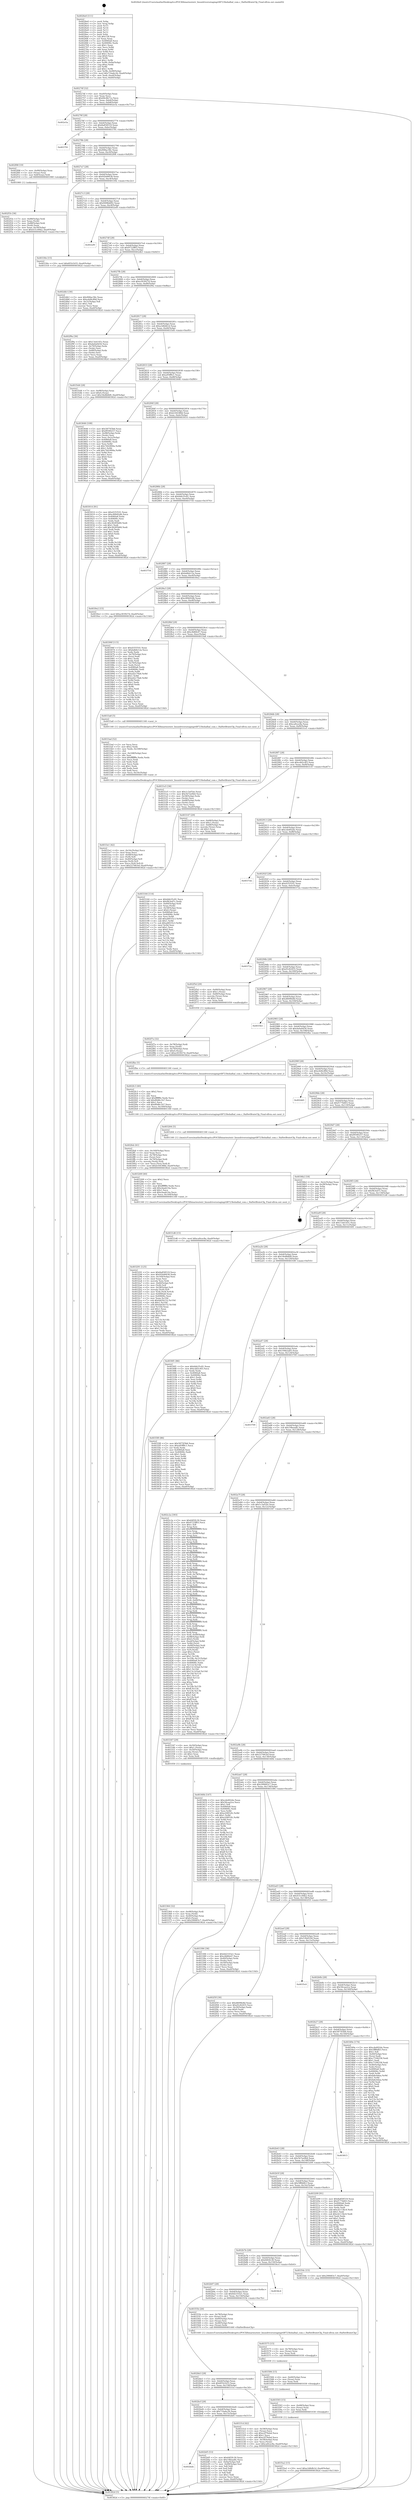 digraph "0x4026e0" {
  label = "0x4026e0 (/mnt/c/Users/mathe/Desktop/tcc/POCII/binaries/extr_linuxdriversstagingrtl8723bshalhal_com.c_HalSetBrateCfg_Final-ollvm.out::main(0))"
  labelloc = "t"
  node[shape=record]

  Entry [label="",width=0.3,height=0.3,shape=circle,fillcolor=black,style=filled]
  "0x40274f" [label="{
     0x40274f [32]\l
     | [instrs]\l
     &nbsp;&nbsp;0x40274f \<+6\>: mov -0xa0(%rbp),%eax\l
     &nbsp;&nbsp;0x402755 \<+2\>: mov %eax,%ecx\l
     &nbsp;&nbsp;0x402757 \<+6\>: sub $0x84c8b71e,%ecx\l
     &nbsp;&nbsp;0x40275d \<+6\>: mov %eax,-0xb4(%rbp)\l
     &nbsp;&nbsp;0x402763 \<+6\>: mov %ecx,-0xb8(%rbp)\l
     &nbsp;&nbsp;0x402769 \<+6\>: je 0000000000402e5a \<main+0x77a\>\l
  }"]
  "0x402e5a" [label="{
     0x402e5a\l
  }", style=dashed]
  "0x40276f" [label="{
     0x40276f [28]\l
     | [instrs]\l
     &nbsp;&nbsp;0x40276f \<+5\>: jmp 0000000000402774 \<main+0x94\>\l
     &nbsp;&nbsp;0x402774 \<+6\>: mov -0xb4(%rbp),%eax\l
     &nbsp;&nbsp;0x40277a \<+5\>: sub $0x8a858519,%eax\l
     &nbsp;&nbsp;0x40277f \<+6\>: mov %eax,-0xbc(%rbp)\l
     &nbsp;&nbsp;0x402785 \<+6\>: je 0000000000403791 \<main+0x10b1\>\l
  }"]
  Exit [label="",width=0.3,height=0.3,shape=circle,fillcolor=black,style=filled,peripheries=2]
  "0x403791" [label="{
     0x403791\l
  }", style=dashed]
  "0x40278b" [label="{
     0x40278b [28]\l
     | [instrs]\l
     &nbsp;&nbsp;0x40278b \<+5\>: jmp 0000000000402790 \<main+0xb0\>\l
     &nbsp;&nbsp;0x402790 \<+6\>: mov -0xb4(%rbp),%eax\l
     &nbsp;&nbsp;0x402796 \<+5\>: sub $0x908ac58c,%eax\l
     &nbsp;&nbsp;0x40279b \<+6\>: mov %eax,-0xc0(%rbp)\l
     &nbsp;&nbsp;0x4027a1 \<+6\>: je 0000000000402f08 \<main+0x828\>\l
  }"]
  "0x4035a2" [label="{
     0x4035a2 [15]\l
     | [instrs]\l
     &nbsp;&nbsp;0x4035a2 \<+10\>: movl $0xa3d6db1d,-0xa0(%rbp)\l
     &nbsp;&nbsp;0x4035ac \<+5\>: jmp 000000000040382d \<main+0x114d\>\l
  }"]
  "0x402f08" [label="{
     0x402f08 [19]\l
     | [instrs]\l
     &nbsp;&nbsp;0x402f08 \<+7\>: mov -0x90(%rbp),%rax\l
     &nbsp;&nbsp;0x402f0f \<+3\>: mov (%rax),%rax\l
     &nbsp;&nbsp;0x402f12 \<+4\>: mov 0x8(%rax),%rdi\l
     &nbsp;&nbsp;0x402f16 \<+5\>: call 0000000000401060 \<atoi@plt\>\l
     | [calls]\l
     &nbsp;&nbsp;0x401060 \{1\} (unknown)\l
  }"]
  "0x4027a7" [label="{
     0x4027a7 [28]\l
     | [instrs]\l
     &nbsp;&nbsp;0x4027a7 \<+5\>: jmp 00000000004027ac \<main+0xcc\>\l
     &nbsp;&nbsp;0x4027ac \<+6\>: mov -0xb4(%rbp),%eax\l
     &nbsp;&nbsp;0x4027b2 \<+5\>: sub $0x92b46638,%eax\l
     &nbsp;&nbsp;0x4027b7 \<+6\>: mov %eax,-0xc4(%rbp)\l
     &nbsp;&nbsp;0x4027bd \<+6\>: je 000000000040330e \<main+0xc2e\>\l
  }"]
  "0x403593" [label="{
     0x403593 [15]\l
     | [instrs]\l
     &nbsp;&nbsp;0x403593 \<+4\>: mov -0x48(%rbp),%rax\l
     &nbsp;&nbsp;0x403597 \<+3\>: mov (%rax),%rax\l
     &nbsp;&nbsp;0x40359a \<+3\>: mov %rax,%rdi\l
     &nbsp;&nbsp;0x40359d \<+5\>: call 0000000000401030 \<free@plt\>\l
     | [calls]\l
     &nbsp;&nbsp;0x401030 \{1\} (unknown)\l
  }"]
  "0x40330e" [label="{
     0x40330e [15]\l
     | [instrs]\l
     &nbsp;&nbsp;0x40330e \<+10\>: movl $0x6f1b1b55,-0xa0(%rbp)\l
     &nbsp;&nbsp;0x403318 \<+5\>: jmp 000000000040382d \<main+0x114d\>\l
  }"]
  "0x4027c3" [label="{
     0x4027c3 [28]\l
     | [instrs]\l
     &nbsp;&nbsp;0x4027c3 \<+5\>: jmp 00000000004027c8 \<main+0xe8\>\l
     &nbsp;&nbsp;0x4027c8 \<+6\>: mov -0xb4(%rbp),%eax\l
     &nbsp;&nbsp;0x4027ce \<+5\>: sub $0x9498dd92,%eax\l
     &nbsp;&nbsp;0x4027d3 \<+6\>: mov %eax,-0xc8(%rbp)\l
     &nbsp;&nbsp;0x4027d9 \<+6\>: je 0000000000402ef9 \<main+0x819\>\l
  }"]
  "0x403584" [label="{
     0x403584 [15]\l
     | [instrs]\l
     &nbsp;&nbsp;0x403584 \<+4\>: mov -0x60(%rbp),%rax\l
     &nbsp;&nbsp;0x403588 \<+3\>: mov (%rax),%rax\l
     &nbsp;&nbsp;0x40358b \<+3\>: mov %rax,%rdi\l
     &nbsp;&nbsp;0x40358e \<+5\>: call 0000000000401030 \<free@plt\>\l
     | [calls]\l
     &nbsp;&nbsp;0x401030 \{1\} (unknown)\l
  }"]
  "0x402ef9" [label="{
     0x402ef9\l
  }", style=dashed]
  "0x4027df" [label="{
     0x4027df [28]\l
     | [instrs]\l
     &nbsp;&nbsp;0x4027df \<+5\>: jmp 00000000004027e4 \<main+0x104\>\l
     &nbsp;&nbsp;0x4027e4 \<+6\>: mov -0xb4(%rbp),%eax\l
     &nbsp;&nbsp;0x4027ea \<+5\>: sub $0x9722ff03,%eax\l
     &nbsp;&nbsp;0x4027ef \<+6\>: mov %eax,-0xcc(%rbp)\l
     &nbsp;&nbsp;0x4027f5 \<+6\>: je 0000000000402db3 \<main+0x6d3\>\l
  }"]
  "0x403575" [label="{
     0x403575 [15]\l
     | [instrs]\l
     &nbsp;&nbsp;0x403575 \<+4\>: mov -0x78(%rbp),%rax\l
     &nbsp;&nbsp;0x403579 \<+3\>: mov (%rax),%rax\l
     &nbsp;&nbsp;0x40357c \<+3\>: mov %rax,%rdi\l
     &nbsp;&nbsp;0x40357f \<+5\>: call 0000000000401030 \<free@plt\>\l
     | [calls]\l
     &nbsp;&nbsp;0x401030 \{1\} (unknown)\l
  }"]
  "0x402db3" [label="{
     0x402db3 [30]\l
     | [instrs]\l
     &nbsp;&nbsp;0x402db3 \<+5\>: mov $0x908ac58c,%eax\l
     &nbsp;&nbsp;0x402db8 \<+5\>: mov $0xe4d4c89d,%ecx\l
     &nbsp;&nbsp;0x402dbd \<+3\>: mov -0x31(%rbp),%dl\l
     &nbsp;&nbsp;0x402dc0 \<+3\>: test $0x1,%dl\l
     &nbsp;&nbsp;0x402dc3 \<+3\>: cmovne %ecx,%eax\l
     &nbsp;&nbsp;0x402dc6 \<+6\>: mov %eax,-0xa0(%rbp)\l
     &nbsp;&nbsp;0x402dcc \<+5\>: jmp 000000000040382d \<main+0x114d\>\l
  }"]
  "0x4027fb" [label="{
     0x4027fb [28]\l
     | [instrs]\l
     &nbsp;&nbsp;0x4027fb \<+5\>: jmp 0000000000402800 \<main+0x120\>\l
     &nbsp;&nbsp;0x402800 \<+6\>: mov -0xb4(%rbp),%eax\l
     &nbsp;&nbsp;0x402806 \<+5\>: sub $0xa303927d,%eax\l
     &nbsp;&nbsp;0x40280b \<+6\>: mov %eax,-0xd0(%rbp)\l
     &nbsp;&nbsp;0x402811 \<+6\>: je 0000000000402f9a \<main+0x8ba\>\l
  }"]
  "0x4033e1" [label="{
     0x4033e1 [42]\l
     | [instrs]\l
     &nbsp;&nbsp;0x4033e1 \<+6\>: mov -0x16c(%rbp),%ecx\l
     &nbsp;&nbsp;0x4033e7 \<+3\>: imul %eax,%ecx\l
     &nbsp;&nbsp;0x4033ea \<+4\>: mov -0x48(%rbp),%r8\l
     &nbsp;&nbsp;0x4033ee \<+3\>: mov (%r8),%r8\l
     &nbsp;&nbsp;0x4033f1 \<+4\>: mov -0x40(%rbp),%r9\l
     &nbsp;&nbsp;0x4033f5 \<+3\>: movslq (%r9),%r9\l
     &nbsp;&nbsp;0x4033f8 \<+4\>: mov %ecx,(%r8,%r9,4)\l
     &nbsp;&nbsp;0x4033fc \<+10\>: movl $0x227663ef,-0xa0(%rbp)\l
     &nbsp;&nbsp;0x403406 \<+5\>: jmp 000000000040382d \<main+0x114d\>\l
  }"]
  "0x402f9a" [label="{
     0x402f9a [36]\l
     | [instrs]\l
     &nbsp;&nbsp;0x402f9a \<+5\>: mov $0x13eb145c,%eax\l
     &nbsp;&nbsp;0x402f9f \<+5\>: mov $0xda0a0d34,%ecx\l
     &nbsp;&nbsp;0x402fa4 \<+4\>: mov -0x70(%rbp),%rdx\l
     &nbsp;&nbsp;0x402fa8 \<+2\>: mov (%rdx),%esi\l
     &nbsp;&nbsp;0x402faa \<+4\>: mov -0x80(%rbp),%rdx\l
     &nbsp;&nbsp;0x402fae \<+2\>: cmp (%rdx),%esi\l
     &nbsp;&nbsp;0x402fb0 \<+3\>: cmovl %ecx,%eax\l
     &nbsp;&nbsp;0x402fb3 \<+6\>: mov %eax,-0xa0(%rbp)\l
     &nbsp;&nbsp;0x402fb9 \<+5\>: jmp 000000000040382d \<main+0x114d\>\l
  }"]
  "0x402817" [label="{
     0x402817 [28]\l
     | [instrs]\l
     &nbsp;&nbsp;0x402817 \<+5\>: jmp 000000000040281c \<main+0x13c\>\l
     &nbsp;&nbsp;0x40281c \<+6\>: mov -0xb4(%rbp),%eax\l
     &nbsp;&nbsp;0x402822 \<+5\>: sub $0xa3d6db1d,%eax\l
     &nbsp;&nbsp;0x402827 \<+6\>: mov %eax,-0xd4(%rbp)\l
     &nbsp;&nbsp;0x40282d \<+6\>: je 00000000004035d4 \<main+0xef4\>\l
  }"]
  "0x4033ad" [label="{
     0x4033ad [52]\l
     | [instrs]\l
     &nbsp;&nbsp;0x4033ad \<+2\>: xor %ecx,%ecx\l
     &nbsp;&nbsp;0x4033af \<+5\>: mov $0x2,%edx\l
     &nbsp;&nbsp;0x4033b4 \<+6\>: mov %edx,-0x168(%rbp)\l
     &nbsp;&nbsp;0x4033ba \<+1\>: cltd\l
     &nbsp;&nbsp;0x4033bb \<+6\>: mov -0x168(%rbp),%esi\l
     &nbsp;&nbsp;0x4033c1 \<+2\>: idiv %esi\l
     &nbsp;&nbsp;0x4033c3 \<+6\>: imul $0xfffffffe,%edx,%edx\l
     &nbsp;&nbsp;0x4033c9 \<+2\>: mov %ecx,%edi\l
     &nbsp;&nbsp;0x4033cb \<+2\>: sub %edx,%edi\l
     &nbsp;&nbsp;0x4033cd \<+2\>: mov %ecx,%edx\l
     &nbsp;&nbsp;0x4033cf \<+3\>: sub $0x1,%edx\l
     &nbsp;&nbsp;0x4033d2 \<+2\>: add %edx,%edi\l
     &nbsp;&nbsp;0x4033d4 \<+2\>: sub %edi,%ecx\l
     &nbsp;&nbsp;0x4033d6 \<+6\>: mov %ecx,-0x16c(%rbp)\l
     &nbsp;&nbsp;0x4033dc \<+5\>: call 0000000000401160 \<next_i\>\l
     | [calls]\l
     &nbsp;&nbsp;0x401160 \{1\} (/mnt/c/Users/mathe/Desktop/tcc/POCII/binaries/extr_linuxdriversstagingrtl8723bshalhal_com.c_HalSetBrateCfg_Final-ollvm.out::next_i)\l
  }"]
  "0x4035d4" [label="{
     0x4035d4 [28]\l
     | [instrs]\l
     &nbsp;&nbsp;0x4035d4 \<+7\>: mov -0x98(%rbp),%rax\l
     &nbsp;&nbsp;0x4035db \<+6\>: movl $0x0,(%rax)\l
     &nbsp;&nbsp;0x4035e1 \<+10\>: movl $0x18e8b8d9,-0xa0(%rbp)\l
     &nbsp;&nbsp;0x4035eb \<+5\>: jmp 000000000040382d \<main+0x114d\>\l
  }"]
  "0x402833" [label="{
     0x402833 [28]\l
     | [instrs]\l
     &nbsp;&nbsp;0x402833 \<+5\>: jmp 0000000000402838 \<main+0x158\>\l
     &nbsp;&nbsp;0x402838 \<+6\>: mov -0xb4(%rbp),%eax\l
     &nbsp;&nbsp;0x40283e \<+5\>: sub $0xa95ff9c1,%eax\l
     &nbsp;&nbsp;0x402843 \<+6\>: mov %eax,-0xd8(%rbp)\l
     &nbsp;&nbsp;0x402849 \<+6\>: je 0000000000403646 \<main+0xf66\>\l
  }"]
  "0x403364" [label="{
     0x403364 [32]\l
     | [instrs]\l
     &nbsp;&nbsp;0x403364 \<+4\>: mov -0x48(%rbp),%rdi\l
     &nbsp;&nbsp;0x403368 \<+3\>: mov %rax,(%rdi)\l
     &nbsp;&nbsp;0x40336b \<+4\>: mov -0x40(%rbp),%rax\l
     &nbsp;&nbsp;0x40336f \<+6\>: movl $0x0,(%rax)\l
     &nbsp;&nbsp;0x403375 \<+10\>: movl $0x290683c7,-0xa0(%rbp)\l
     &nbsp;&nbsp;0x40337f \<+5\>: jmp 000000000040382d \<main+0x114d\>\l
  }"]
  "0x403646" [label="{
     0x403646 [108]\l
     | [instrs]\l
     &nbsp;&nbsp;0x403646 \<+5\>: mov $0x5875f3b6,%eax\l
     &nbsp;&nbsp;0x40364b \<+5\>: mov $0xf9590257,%ecx\l
     &nbsp;&nbsp;0x403650 \<+7\>: mov -0x98(%rbp),%rdx\l
     &nbsp;&nbsp;0x403657 \<+2\>: mov (%rdx),%esi\l
     &nbsp;&nbsp;0x403659 \<+3\>: mov %esi,-0x2c(%rbp)\l
     &nbsp;&nbsp;0x40365c \<+7\>: mov 0x4060a8,%esi\l
     &nbsp;&nbsp;0x403663 \<+7\>: mov 0x40606c,%edi\l
     &nbsp;&nbsp;0x40366a \<+3\>: mov %esi,%r8d\l
     &nbsp;&nbsp;0x40366d \<+7\>: sub $0x7442894a,%r8d\l
     &nbsp;&nbsp;0x403674 \<+4\>: sub $0x1,%r8d\l
     &nbsp;&nbsp;0x403678 \<+7\>: add $0x7442894a,%r8d\l
     &nbsp;&nbsp;0x40367f \<+4\>: imul %r8d,%esi\l
     &nbsp;&nbsp;0x403683 \<+3\>: and $0x1,%esi\l
     &nbsp;&nbsp;0x403686 \<+3\>: cmp $0x0,%esi\l
     &nbsp;&nbsp;0x403689 \<+4\>: sete %r9b\l
     &nbsp;&nbsp;0x40368d \<+3\>: cmp $0xa,%edi\l
     &nbsp;&nbsp;0x403690 \<+4\>: setl %r10b\l
     &nbsp;&nbsp;0x403694 \<+3\>: mov %r9b,%r11b\l
     &nbsp;&nbsp;0x403697 \<+3\>: and %r10b,%r11b\l
     &nbsp;&nbsp;0x40369a \<+3\>: xor %r10b,%r9b\l
     &nbsp;&nbsp;0x40369d \<+3\>: or %r9b,%r11b\l
     &nbsp;&nbsp;0x4036a0 \<+4\>: test $0x1,%r11b\l
     &nbsp;&nbsp;0x4036a4 \<+3\>: cmovne %ecx,%eax\l
     &nbsp;&nbsp;0x4036a7 \<+6\>: mov %eax,-0xa0(%rbp)\l
     &nbsp;&nbsp;0x4036ad \<+5\>: jmp 000000000040382d \<main+0x114d\>\l
  }"]
  "0x40284f" [label="{
     0x40284f [28]\l
     | [instrs]\l
     &nbsp;&nbsp;0x40284f \<+5\>: jmp 0000000000402854 \<main+0x174\>\l
     &nbsp;&nbsp;0x402854 \<+6\>: mov -0xb4(%rbp),%eax\l
     &nbsp;&nbsp;0x40285a \<+5\>: sub $0xb164388d,%eax\l
     &nbsp;&nbsp;0x40285f \<+6\>: mov %eax,-0xdc(%rbp)\l
     &nbsp;&nbsp;0x402865 \<+6\>: je 0000000000403014 \<main+0x934\>\l
  }"]
  "0x403291" [label="{
     0x403291 [125]\l
     | [instrs]\l
     &nbsp;&nbsp;0x403291 \<+5\>: mov $0x8a858519,%ecx\l
     &nbsp;&nbsp;0x403296 \<+5\>: mov $0x92b46638,%edx\l
     &nbsp;&nbsp;0x40329b \<+6\>: mov -0x164(%rbp),%esi\l
     &nbsp;&nbsp;0x4032a1 \<+3\>: imul %eax,%esi\l
     &nbsp;&nbsp;0x4032a4 \<+3\>: movslq %esi,%rdi\l
     &nbsp;&nbsp;0x4032a7 \<+4\>: mov -0x60(%rbp),%r8\l
     &nbsp;&nbsp;0x4032ab \<+3\>: mov (%r8),%r8\l
     &nbsp;&nbsp;0x4032ae \<+4\>: mov -0x58(%rbp),%r9\l
     &nbsp;&nbsp;0x4032b2 \<+3\>: movslq (%r9),%r9\l
     &nbsp;&nbsp;0x4032b5 \<+4\>: mov %rdi,(%r8,%r9,8)\l
     &nbsp;&nbsp;0x4032b9 \<+7\>: mov 0x4060a8,%eax\l
     &nbsp;&nbsp;0x4032c0 \<+7\>: mov 0x40606c,%esi\l
     &nbsp;&nbsp;0x4032c7 \<+3\>: mov %eax,%r10d\l
     &nbsp;&nbsp;0x4032ca \<+7\>: sub $0xfab5b152,%r10d\l
     &nbsp;&nbsp;0x4032d1 \<+4\>: sub $0x1,%r10d\l
     &nbsp;&nbsp;0x4032d5 \<+7\>: add $0xfab5b152,%r10d\l
     &nbsp;&nbsp;0x4032dc \<+4\>: imul %r10d,%eax\l
     &nbsp;&nbsp;0x4032e0 \<+3\>: and $0x1,%eax\l
     &nbsp;&nbsp;0x4032e3 \<+3\>: cmp $0x0,%eax\l
     &nbsp;&nbsp;0x4032e6 \<+4\>: sete %r11b\l
     &nbsp;&nbsp;0x4032ea \<+3\>: cmp $0xa,%esi\l
     &nbsp;&nbsp;0x4032ed \<+3\>: setl %bl\l
     &nbsp;&nbsp;0x4032f0 \<+3\>: mov %r11b,%r14b\l
     &nbsp;&nbsp;0x4032f3 \<+3\>: and %bl,%r14b\l
     &nbsp;&nbsp;0x4032f6 \<+3\>: xor %bl,%r11b\l
     &nbsp;&nbsp;0x4032f9 \<+3\>: or %r11b,%r14b\l
     &nbsp;&nbsp;0x4032fc \<+4\>: test $0x1,%r14b\l
     &nbsp;&nbsp;0x403300 \<+3\>: cmovne %edx,%ecx\l
     &nbsp;&nbsp;0x403303 \<+6\>: mov %ecx,-0xa0(%rbp)\l
     &nbsp;&nbsp;0x403309 \<+5\>: jmp 000000000040382d \<main+0x114d\>\l
  }"]
  "0x403014" [label="{
     0x403014 [91]\l
     | [instrs]\l
     &nbsp;&nbsp;0x403014 \<+5\>: mov $0xd1f1f101,%eax\l
     &nbsp;&nbsp;0x403019 \<+5\>: mov $0xc80b92db,%ecx\l
     &nbsp;&nbsp;0x40301e \<+7\>: mov 0x4060a8,%edx\l
     &nbsp;&nbsp;0x403025 \<+7\>: mov 0x40606c,%esi\l
     &nbsp;&nbsp;0x40302c \<+2\>: mov %edx,%edi\l
     &nbsp;&nbsp;0x40302e \<+6\>: sub $0x36285b84,%edi\l
     &nbsp;&nbsp;0x403034 \<+3\>: sub $0x1,%edi\l
     &nbsp;&nbsp;0x403037 \<+6\>: add $0x36285b84,%edi\l
     &nbsp;&nbsp;0x40303d \<+3\>: imul %edi,%edx\l
     &nbsp;&nbsp;0x403040 \<+3\>: and $0x1,%edx\l
     &nbsp;&nbsp;0x403043 \<+3\>: cmp $0x0,%edx\l
     &nbsp;&nbsp;0x403046 \<+4\>: sete %r8b\l
     &nbsp;&nbsp;0x40304a \<+3\>: cmp $0xa,%esi\l
     &nbsp;&nbsp;0x40304d \<+4\>: setl %r9b\l
     &nbsp;&nbsp;0x403051 \<+3\>: mov %r8b,%r10b\l
     &nbsp;&nbsp;0x403054 \<+3\>: and %r9b,%r10b\l
     &nbsp;&nbsp;0x403057 \<+3\>: xor %r9b,%r8b\l
     &nbsp;&nbsp;0x40305a \<+3\>: or %r8b,%r10b\l
     &nbsp;&nbsp;0x40305d \<+4\>: test $0x1,%r10b\l
     &nbsp;&nbsp;0x403061 \<+3\>: cmovne %ecx,%eax\l
     &nbsp;&nbsp;0x403064 \<+6\>: mov %eax,-0xa0(%rbp)\l
     &nbsp;&nbsp;0x40306a \<+5\>: jmp 000000000040382d \<main+0x114d\>\l
  }"]
  "0x40286b" [label="{
     0x40286b [28]\l
     | [instrs]\l
     &nbsp;&nbsp;0x40286b \<+5\>: jmp 0000000000402870 \<main+0x190\>\l
     &nbsp;&nbsp;0x402870 \<+6\>: mov -0xb4(%rbp),%eax\l
     &nbsp;&nbsp;0x402876 \<+5\>: sub $0xbbb35c81,%eax\l
     &nbsp;&nbsp;0x40287b \<+6\>: mov %eax,-0xe0(%rbp)\l
     &nbsp;&nbsp;0x402881 \<+6\>: je 0000000000403754 \<main+0x1074\>\l
  }"]
  "0x403269" [label="{
     0x403269 [40]\l
     | [instrs]\l
     &nbsp;&nbsp;0x403269 \<+5\>: mov $0x2,%ecx\l
     &nbsp;&nbsp;0x40326e \<+1\>: cltd\l
     &nbsp;&nbsp;0x40326f \<+2\>: idiv %ecx\l
     &nbsp;&nbsp;0x403271 \<+6\>: imul $0xfffffffe,%edx,%ecx\l
     &nbsp;&nbsp;0x403277 \<+6\>: add $0xcbaab14a,%ecx\l
     &nbsp;&nbsp;0x40327d \<+3\>: add $0x1,%ecx\l
     &nbsp;&nbsp;0x403280 \<+6\>: sub $0xcbaab14a,%ecx\l
     &nbsp;&nbsp;0x403286 \<+6\>: mov %ecx,-0x164(%rbp)\l
     &nbsp;&nbsp;0x40328c \<+5\>: call 0000000000401160 \<next_i\>\l
     | [calls]\l
     &nbsp;&nbsp;0x401160 \{1\} (/mnt/c/Users/mathe/Desktop/tcc/POCII/binaries/extr_linuxdriversstagingrtl8723bshalhal_com.c_HalSetBrateCfg_Final-ollvm.out::next_i)\l
  }"]
  "0x403754" [label="{
     0x403754\l
  }", style=dashed]
  "0x402887" [label="{
     0x402887 [28]\l
     | [instrs]\l
     &nbsp;&nbsp;0x402887 \<+5\>: jmp 000000000040288c \<main+0x1ac\>\l
     &nbsp;&nbsp;0x40288c \<+6\>: mov -0xb4(%rbp),%eax\l
     &nbsp;&nbsp;0x402892 \<+5\>: sub $0xbdbfe12a,%eax\l
     &nbsp;&nbsp;0x402897 \<+6\>: mov %eax,-0xe4(%rbp)\l
     &nbsp;&nbsp;0x40289d \<+6\>: je 00000000004030e2 \<main+0xa02\>\l
  }"]
  "0x403164" [label="{
     0x403164 [114]\l
     | [instrs]\l
     &nbsp;&nbsp;0x403164 \<+5\>: mov $0xbbb35c81,%ecx\l
     &nbsp;&nbsp;0x403169 \<+5\>: mov $0x9b3ed7c,%edx\l
     &nbsp;&nbsp;0x40316e \<+4\>: mov -0x60(%rbp),%rdi\l
     &nbsp;&nbsp;0x403172 \<+3\>: mov %rax,(%rdi)\l
     &nbsp;&nbsp;0x403175 \<+4\>: mov -0x58(%rbp),%rax\l
     &nbsp;&nbsp;0x403179 \<+6\>: movl $0x0,(%rax)\l
     &nbsp;&nbsp;0x40317f \<+7\>: mov 0x4060a8,%esi\l
     &nbsp;&nbsp;0x403186 \<+8\>: mov 0x40606c,%r8d\l
     &nbsp;&nbsp;0x40318e \<+3\>: mov %esi,%r9d\l
     &nbsp;&nbsp;0x403191 \<+7\>: add $0xa681f3c3,%r9d\l
     &nbsp;&nbsp;0x403198 \<+4\>: sub $0x1,%r9d\l
     &nbsp;&nbsp;0x40319c \<+7\>: sub $0xa681f3c3,%r9d\l
     &nbsp;&nbsp;0x4031a3 \<+4\>: imul %r9d,%esi\l
     &nbsp;&nbsp;0x4031a7 \<+3\>: and $0x1,%esi\l
     &nbsp;&nbsp;0x4031aa \<+3\>: cmp $0x0,%esi\l
     &nbsp;&nbsp;0x4031ad \<+4\>: sete %r10b\l
     &nbsp;&nbsp;0x4031b1 \<+4\>: cmp $0xa,%r8d\l
     &nbsp;&nbsp;0x4031b5 \<+4\>: setl %r11b\l
     &nbsp;&nbsp;0x4031b9 \<+3\>: mov %r10b,%bl\l
     &nbsp;&nbsp;0x4031bc \<+3\>: and %r11b,%bl\l
     &nbsp;&nbsp;0x4031bf \<+3\>: xor %r11b,%r10b\l
     &nbsp;&nbsp;0x4031c2 \<+3\>: or %r10b,%bl\l
     &nbsp;&nbsp;0x4031c5 \<+3\>: test $0x1,%bl\l
     &nbsp;&nbsp;0x4031c8 \<+3\>: cmovne %edx,%ecx\l
     &nbsp;&nbsp;0x4031cb \<+6\>: mov %ecx,-0xa0(%rbp)\l
     &nbsp;&nbsp;0x4031d1 \<+5\>: jmp 000000000040382d \<main+0x114d\>\l
  }"]
  "0x4030e2" [label="{
     0x4030e2 [15]\l
     | [instrs]\l
     &nbsp;&nbsp;0x4030e2 \<+10\>: movl $0xa303927d,-0xa0(%rbp)\l
     &nbsp;&nbsp;0x4030ec \<+5\>: jmp 000000000040382d \<main+0x114d\>\l
  }"]
  "0x4028a3" [label="{
     0x4028a3 [28]\l
     | [instrs]\l
     &nbsp;&nbsp;0x4028a3 \<+5\>: jmp 00000000004028a8 \<main+0x1c8\>\l
     &nbsp;&nbsp;0x4028a8 \<+6\>: mov -0xb4(%rbp),%eax\l
     &nbsp;&nbsp;0x4028ae \<+5\>: sub $0xc80b92db,%eax\l
     &nbsp;&nbsp;0x4028b3 \<+6\>: mov %eax,-0xe8(%rbp)\l
     &nbsp;&nbsp;0x4028b9 \<+6\>: je 000000000040306f \<main+0x98f\>\l
  }"]
  "0x402feb" [label="{
     0x402feb [41]\l
     | [instrs]\l
     &nbsp;&nbsp;0x402feb \<+6\>: mov -0x160(%rbp),%ecx\l
     &nbsp;&nbsp;0x402ff1 \<+3\>: imul %eax,%ecx\l
     &nbsp;&nbsp;0x402ff4 \<+4\>: mov -0x78(%rbp),%rsi\l
     &nbsp;&nbsp;0x402ff8 \<+3\>: mov (%rsi),%rsi\l
     &nbsp;&nbsp;0x402ffb \<+4\>: mov -0x70(%rbp),%rdi\l
     &nbsp;&nbsp;0x402fff \<+3\>: movslq (%rdi),%rdi\l
     &nbsp;&nbsp;0x403002 \<+3\>: mov %ecx,(%rsi,%rdi,4)\l
     &nbsp;&nbsp;0x403005 \<+10\>: movl $0xb164388d,-0xa0(%rbp)\l
     &nbsp;&nbsp;0x40300f \<+5\>: jmp 000000000040382d \<main+0x114d\>\l
  }"]
  "0x40306f" [label="{
     0x40306f [115]\l
     | [instrs]\l
     &nbsp;&nbsp;0x40306f \<+5\>: mov $0xd1f1f101,%eax\l
     &nbsp;&nbsp;0x403074 \<+5\>: mov $0xbdbfe12a,%ecx\l
     &nbsp;&nbsp;0x403079 \<+2\>: xor %edx,%edx\l
     &nbsp;&nbsp;0x40307b \<+4\>: mov -0x70(%rbp),%rsi\l
     &nbsp;&nbsp;0x40307f \<+2\>: mov (%rsi),%edi\l
     &nbsp;&nbsp;0x403081 \<+3\>: sub $0x1,%edx\l
     &nbsp;&nbsp;0x403084 \<+2\>: sub %edx,%edi\l
     &nbsp;&nbsp;0x403086 \<+4\>: mov -0x70(%rbp),%rsi\l
     &nbsp;&nbsp;0x40308a \<+2\>: mov %edi,(%rsi)\l
     &nbsp;&nbsp;0x40308c \<+7\>: mov 0x4060a8,%edx\l
     &nbsp;&nbsp;0x403093 \<+7\>: mov 0x40606c,%edi\l
     &nbsp;&nbsp;0x40309a \<+3\>: mov %edx,%r8d\l
     &nbsp;&nbsp;0x40309d \<+7\>: sub $0xed2c79a6,%r8d\l
     &nbsp;&nbsp;0x4030a4 \<+4\>: sub $0x1,%r8d\l
     &nbsp;&nbsp;0x4030a8 \<+7\>: add $0xed2c79a6,%r8d\l
     &nbsp;&nbsp;0x4030af \<+4\>: imul %r8d,%edx\l
     &nbsp;&nbsp;0x4030b3 \<+3\>: and $0x1,%edx\l
     &nbsp;&nbsp;0x4030b6 \<+3\>: cmp $0x0,%edx\l
     &nbsp;&nbsp;0x4030b9 \<+4\>: sete %r9b\l
     &nbsp;&nbsp;0x4030bd \<+3\>: cmp $0xa,%edi\l
     &nbsp;&nbsp;0x4030c0 \<+4\>: setl %r10b\l
     &nbsp;&nbsp;0x4030c4 \<+3\>: mov %r9b,%r11b\l
     &nbsp;&nbsp;0x4030c7 \<+3\>: and %r10b,%r11b\l
     &nbsp;&nbsp;0x4030ca \<+3\>: xor %r10b,%r9b\l
     &nbsp;&nbsp;0x4030cd \<+3\>: or %r9b,%r11b\l
     &nbsp;&nbsp;0x4030d0 \<+4\>: test $0x1,%r11b\l
     &nbsp;&nbsp;0x4030d4 \<+3\>: cmovne %ecx,%eax\l
     &nbsp;&nbsp;0x4030d7 \<+6\>: mov %eax,-0xa0(%rbp)\l
     &nbsp;&nbsp;0x4030dd \<+5\>: jmp 000000000040382d \<main+0x114d\>\l
  }"]
  "0x4028bf" [label="{
     0x4028bf [28]\l
     | [instrs]\l
     &nbsp;&nbsp;0x4028bf \<+5\>: jmp 00000000004028c4 \<main+0x1e4\>\l
     &nbsp;&nbsp;0x4028c4 \<+6\>: mov -0xb4(%rbp),%eax\l
     &nbsp;&nbsp;0x4028ca \<+5\>: sub $0xc8d6fe47,%eax\l
     &nbsp;&nbsp;0x4028cf \<+6\>: mov %eax,-0xec(%rbp)\l
     &nbsp;&nbsp;0x4028d5 \<+6\>: je 00000000004033a8 \<main+0xcc8\>\l
  }"]
  "0x402fc3" [label="{
     0x402fc3 [40]\l
     | [instrs]\l
     &nbsp;&nbsp;0x402fc3 \<+5\>: mov $0x2,%ecx\l
     &nbsp;&nbsp;0x402fc8 \<+1\>: cltd\l
     &nbsp;&nbsp;0x402fc9 \<+2\>: idiv %ecx\l
     &nbsp;&nbsp;0x402fcb \<+6\>: imul $0xfffffffe,%edx,%ecx\l
     &nbsp;&nbsp;0x402fd1 \<+6\>: add $0x80d6c1b7,%ecx\l
     &nbsp;&nbsp;0x402fd7 \<+3\>: add $0x1,%ecx\l
     &nbsp;&nbsp;0x402fda \<+6\>: sub $0x80d6c1b7,%ecx\l
     &nbsp;&nbsp;0x402fe0 \<+6\>: mov %ecx,-0x160(%rbp)\l
     &nbsp;&nbsp;0x402fe6 \<+5\>: call 0000000000401160 \<next_i\>\l
     | [calls]\l
     &nbsp;&nbsp;0x401160 \{1\} (/mnt/c/Users/mathe/Desktop/tcc/POCII/binaries/extr_linuxdriversstagingrtl8723bshalhal_com.c_HalSetBrateCfg_Final-ollvm.out::next_i)\l
  }"]
  "0x4033a8" [label="{
     0x4033a8 [5]\l
     | [instrs]\l
     &nbsp;&nbsp;0x4033a8 \<+5\>: call 0000000000401160 \<next_i\>\l
     | [calls]\l
     &nbsp;&nbsp;0x401160 \{1\} (/mnt/c/Users/mathe/Desktop/tcc/POCII/binaries/extr_linuxdriversstagingrtl8723bshalhal_com.c_HalSetBrateCfg_Final-ollvm.out::next_i)\l
  }"]
  "0x4028db" [label="{
     0x4028db [28]\l
     | [instrs]\l
     &nbsp;&nbsp;0x4028db \<+5\>: jmp 00000000004028e0 \<main+0x200\>\l
     &nbsp;&nbsp;0x4028e0 \<+6\>: mov -0xb4(%rbp),%eax\l
     &nbsp;&nbsp;0x4028e6 \<+5\>: sub $0xca9cec8a,%eax\l
     &nbsp;&nbsp;0x4028eb \<+6\>: mov %eax,-0xf0(%rbp)\l
     &nbsp;&nbsp;0x4028f1 \<+6\>: je 00000000004031e5 \<main+0xb05\>\l
  }"]
  "0x402f7a" [label="{
     0x402f7a [32]\l
     | [instrs]\l
     &nbsp;&nbsp;0x402f7a \<+4\>: mov -0x78(%rbp),%rdi\l
     &nbsp;&nbsp;0x402f7e \<+3\>: mov %rax,(%rdi)\l
     &nbsp;&nbsp;0x402f81 \<+4\>: mov -0x70(%rbp),%rax\l
     &nbsp;&nbsp;0x402f85 \<+6\>: movl $0x0,(%rax)\l
     &nbsp;&nbsp;0x402f8b \<+10\>: movl $0xa303927d,-0xa0(%rbp)\l
     &nbsp;&nbsp;0x402f95 \<+5\>: jmp 000000000040382d \<main+0x114d\>\l
  }"]
  "0x4031e5" [label="{
     0x4031e5 [36]\l
     | [instrs]\l
     &nbsp;&nbsp;0x4031e5 \<+5\>: mov $0x1c3af1be,%eax\l
     &nbsp;&nbsp;0x4031ea \<+5\>: mov $0x5b7ee0b4,%ecx\l
     &nbsp;&nbsp;0x4031ef \<+4\>: mov -0x58(%rbp),%rdx\l
     &nbsp;&nbsp;0x4031f3 \<+2\>: mov (%rdx),%esi\l
     &nbsp;&nbsp;0x4031f5 \<+4\>: mov -0x68(%rbp),%rdx\l
     &nbsp;&nbsp;0x4031f9 \<+2\>: cmp (%rdx),%esi\l
     &nbsp;&nbsp;0x4031fb \<+3\>: cmovl %ecx,%eax\l
     &nbsp;&nbsp;0x4031fe \<+6\>: mov %eax,-0xa0(%rbp)\l
     &nbsp;&nbsp;0x403204 \<+5\>: jmp 000000000040382d \<main+0x114d\>\l
  }"]
  "0x4028f7" [label="{
     0x4028f7 [28]\l
     | [instrs]\l
     &nbsp;&nbsp;0x4028f7 \<+5\>: jmp 00000000004028fc \<main+0x21c\>\l
     &nbsp;&nbsp;0x4028fc \<+6\>: mov -0xb4(%rbp),%eax\l
     &nbsp;&nbsp;0x402902 \<+5\>: sub $0xcdd2c4f3,%eax\l
     &nbsp;&nbsp;0x402907 \<+6\>: mov %eax,-0xf4(%rbp)\l
     &nbsp;&nbsp;0x40290d \<+6\>: je 0000000000403147 \<main+0xa67\>\l
  }"]
  "0x402f1b" [label="{
     0x402f1b [36]\l
     | [instrs]\l
     &nbsp;&nbsp;0x402f1b \<+7\>: mov -0x88(%rbp),%rdi\l
     &nbsp;&nbsp;0x402f22 \<+2\>: mov %eax,(%rdi)\l
     &nbsp;&nbsp;0x402f24 \<+7\>: mov -0x88(%rbp),%rdi\l
     &nbsp;&nbsp;0x402f2b \<+2\>: mov (%rdi),%eax\l
     &nbsp;&nbsp;0x402f2d \<+3\>: mov %eax,-0x30(%rbp)\l
     &nbsp;&nbsp;0x402f30 \<+10\>: movl $0x431c00b2,-0xa0(%rbp)\l
     &nbsp;&nbsp;0x402f3a \<+5\>: jmp 000000000040382d \<main+0x114d\>\l
  }"]
  "0x403147" [label="{
     0x403147 [29]\l
     | [instrs]\l
     &nbsp;&nbsp;0x403147 \<+4\>: mov -0x68(%rbp),%rax\l
     &nbsp;&nbsp;0x40314b \<+6\>: movl $0x1,(%rax)\l
     &nbsp;&nbsp;0x403151 \<+4\>: mov -0x68(%rbp),%rax\l
     &nbsp;&nbsp;0x403155 \<+3\>: movslq (%rax),%rax\l
     &nbsp;&nbsp;0x403158 \<+4\>: shl $0x3,%rax\l
     &nbsp;&nbsp;0x40315c \<+3\>: mov %rax,%rdi\l
     &nbsp;&nbsp;0x40315f \<+5\>: call 0000000000401050 \<malloc@plt\>\l
     | [calls]\l
     &nbsp;&nbsp;0x401050 \{1\} (unknown)\l
  }"]
  "0x402913" [label="{
     0x402913 [28]\l
     | [instrs]\l
     &nbsp;&nbsp;0x402913 \<+5\>: jmp 0000000000402918 \<main+0x238\>\l
     &nbsp;&nbsp;0x402918 \<+6\>: mov -0xb4(%rbp),%eax\l
     &nbsp;&nbsp;0x40291e \<+5\>: sub $0xcde602de,%eax\l
     &nbsp;&nbsp;0x402923 \<+6\>: mov %eax,-0xf8(%rbp)\l
     &nbsp;&nbsp;0x402929 \<+6\>: je 00000000004037eb \<main+0x110b\>\l
  }"]
  "0x4026e0" [label="{
     0x4026e0 [111]\l
     | [instrs]\l
     &nbsp;&nbsp;0x4026e0 \<+1\>: push %rbp\l
     &nbsp;&nbsp;0x4026e1 \<+3\>: mov %rsp,%rbp\l
     &nbsp;&nbsp;0x4026e4 \<+2\>: push %r15\l
     &nbsp;&nbsp;0x4026e6 \<+2\>: push %r14\l
     &nbsp;&nbsp;0x4026e8 \<+2\>: push %r13\l
     &nbsp;&nbsp;0x4026ea \<+2\>: push %r12\l
     &nbsp;&nbsp;0x4026ec \<+1\>: push %rbx\l
     &nbsp;&nbsp;0x4026ed \<+7\>: sub $0x158,%rsp\l
     &nbsp;&nbsp;0x4026f4 \<+2\>: xor %eax,%eax\l
     &nbsp;&nbsp;0x4026f6 \<+7\>: mov 0x4060a8,%ecx\l
     &nbsp;&nbsp;0x4026fd \<+7\>: mov 0x40606c,%edx\l
     &nbsp;&nbsp;0x402704 \<+3\>: sub $0x1,%eax\l
     &nbsp;&nbsp;0x402707 \<+3\>: mov %ecx,%r8d\l
     &nbsp;&nbsp;0x40270a \<+3\>: add %eax,%r8d\l
     &nbsp;&nbsp;0x40270d \<+4\>: imul %r8d,%ecx\l
     &nbsp;&nbsp;0x402711 \<+3\>: and $0x1,%ecx\l
     &nbsp;&nbsp;0x402714 \<+3\>: cmp $0x0,%ecx\l
     &nbsp;&nbsp;0x402717 \<+4\>: sete %r9b\l
     &nbsp;&nbsp;0x40271b \<+4\>: and $0x1,%r9b\l
     &nbsp;&nbsp;0x40271f \<+7\>: mov %r9b,-0x9a(%rbp)\l
     &nbsp;&nbsp;0x402726 \<+3\>: cmp $0xa,%edx\l
     &nbsp;&nbsp;0x402729 \<+4\>: setl %r9b\l
     &nbsp;&nbsp;0x40272d \<+4\>: and $0x1,%r9b\l
     &nbsp;&nbsp;0x402731 \<+7\>: mov %r9b,-0x99(%rbp)\l
     &nbsp;&nbsp;0x402738 \<+10\>: movl $0x71babc2b,-0xa0(%rbp)\l
     &nbsp;&nbsp;0x402742 \<+6\>: mov %edi,-0xa4(%rbp)\l
     &nbsp;&nbsp;0x402748 \<+7\>: mov %rsi,-0xb0(%rbp)\l
  }"]
  "0x4037eb" [label="{
     0x4037eb\l
  }", style=dashed]
  "0x40292f" [label="{
     0x40292f [28]\l
     | [instrs]\l
     &nbsp;&nbsp;0x40292f \<+5\>: jmp 0000000000402934 \<main+0x254\>\l
     &nbsp;&nbsp;0x402934 \<+6\>: mov -0xb4(%rbp),%eax\l
     &nbsp;&nbsp;0x40293a \<+5\>: sub $0xd1f1f101,%eax\l
     &nbsp;&nbsp;0x40293f \<+6\>: mov %eax,-0xfc(%rbp)\l
     &nbsp;&nbsp;0x402945 \<+6\>: je 000000000040372a \<main+0x104a\>\l
  }"]
  "0x40382d" [label="{
     0x40382d [5]\l
     | [instrs]\l
     &nbsp;&nbsp;0x40382d \<+5\>: jmp 000000000040274f \<main+0x6f\>\l
  }"]
  "0x40372a" [label="{
     0x40372a\l
  }", style=dashed]
  "0x40294b" [label="{
     0x40294b [28]\l
     | [instrs]\l
     &nbsp;&nbsp;0x40294b \<+5\>: jmp 0000000000402950 \<main+0x270\>\l
     &nbsp;&nbsp;0x402950 \<+6\>: mov -0xb4(%rbp),%eax\l
     &nbsp;&nbsp;0x402956 \<+5\>: sub $0xd5c82455,%eax\l
     &nbsp;&nbsp;0x40295b \<+6\>: mov %eax,-0x100(%rbp)\l
     &nbsp;&nbsp;0x402961 \<+6\>: je 0000000000402f5d \<main+0x87d\>\l
  }"]
  "0x402beb" [label="{
     0x402beb\l
  }", style=dashed]
  "0x402f5d" [label="{
     0x402f5d [29]\l
     | [instrs]\l
     &nbsp;&nbsp;0x402f5d \<+4\>: mov -0x80(%rbp),%rax\l
     &nbsp;&nbsp;0x402f61 \<+6\>: movl $0x1,(%rax)\l
     &nbsp;&nbsp;0x402f67 \<+4\>: mov -0x80(%rbp),%rax\l
     &nbsp;&nbsp;0x402f6b \<+3\>: movslq (%rax),%rax\l
     &nbsp;&nbsp;0x402f6e \<+4\>: shl $0x2,%rax\l
     &nbsp;&nbsp;0x402f72 \<+3\>: mov %rax,%rdi\l
     &nbsp;&nbsp;0x402f75 \<+5\>: call 0000000000401050 \<malloc@plt\>\l
     | [calls]\l
     &nbsp;&nbsp;0x401050 \{1\} (unknown)\l
  }"]
  "0x402967" [label="{
     0x402967 [28]\l
     | [instrs]\l
     &nbsp;&nbsp;0x402967 \<+5\>: jmp 000000000040296c \<main+0x28c\>\l
     &nbsp;&nbsp;0x40296c \<+6\>: mov -0xb4(%rbp),%eax\l
     &nbsp;&nbsp;0x402972 \<+5\>: sub $0xd609fe8d,%eax\l
     &nbsp;&nbsp;0x402977 \<+6\>: mov %eax,-0x104(%rbp)\l
     &nbsp;&nbsp;0x40297d \<+6\>: je 00000000004035b1 \<main+0xed1\>\l
  }"]
  "0x402bf5" [label="{
     0x402bf5 [53]\l
     | [instrs]\l
     &nbsp;&nbsp;0x402bf5 \<+5\>: mov $0x64f2fc30,%eax\l
     &nbsp;&nbsp;0x402bfa \<+5\>: mov $0x19beadfc,%ecx\l
     &nbsp;&nbsp;0x402bff \<+6\>: mov -0x9a(%rbp),%dl\l
     &nbsp;&nbsp;0x402c05 \<+7\>: mov -0x99(%rbp),%sil\l
     &nbsp;&nbsp;0x402c0c \<+3\>: mov %dl,%dil\l
     &nbsp;&nbsp;0x402c0f \<+3\>: and %sil,%dil\l
     &nbsp;&nbsp;0x402c12 \<+3\>: xor %sil,%dl\l
     &nbsp;&nbsp;0x402c15 \<+3\>: or %dl,%dil\l
     &nbsp;&nbsp;0x402c18 \<+4\>: test $0x1,%dil\l
     &nbsp;&nbsp;0x402c1c \<+3\>: cmovne %ecx,%eax\l
     &nbsp;&nbsp;0x402c1f \<+6\>: mov %eax,-0xa0(%rbp)\l
     &nbsp;&nbsp;0x402c25 \<+5\>: jmp 000000000040382d \<main+0x114d\>\l
  }"]
  "0x4035b1" [label="{
     0x4035b1\l
  }", style=dashed]
  "0x402983" [label="{
     0x402983 [28]\l
     | [instrs]\l
     &nbsp;&nbsp;0x402983 \<+5\>: jmp 0000000000402988 \<main+0x2a8\>\l
     &nbsp;&nbsp;0x402988 \<+6\>: mov -0xb4(%rbp),%eax\l
     &nbsp;&nbsp;0x40298e \<+5\>: sub $0xda0a0d34,%eax\l
     &nbsp;&nbsp;0x402993 \<+6\>: mov %eax,-0x108(%rbp)\l
     &nbsp;&nbsp;0x402999 \<+6\>: je 0000000000402fbe \<main+0x8de\>\l
  }"]
  "0x402bcf" [label="{
     0x402bcf [28]\l
     | [instrs]\l
     &nbsp;&nbsp;0x402bcf \<+5\>: jmp 0000000000402bd4 \<main+0x4f4\>\l
     &nbsp;&nbsp;0x402bd4 \<+6\>: mov -0xb4(%rbp),%eax\l
     &nbsp;&nbsp;0x402bda \<+5\>: sub $0x71babc2b,%eax\l
     &nbsp;&nbsp;0x402bdf \<+6\>: mov %eax,-0x15c(%rbp)\l
     &nbsp;&nbsp;0x402be5 \<+6\>: je 0000000000402bf5 \<main+0x515\>\l
  }"]
  "0x402fbe" [label="{
     0x402fbe [5]\l
     | [instrs]\l
     &nbsp;&nbsp;0x402fbe \<+5\>: call 0000000000401160 \<next_i\>\l
     | [calls]\l
     &nbsp;&nbsp;0x401160 \{1\} (/mnt/c/Users/mathe/Desktop/tcc/POCII/binaries/extr_linuxdriversstagingrtl8723bshalhal_com.c_HalSetBrateCfg_Final-ollvm.out::next_i)\l
  }"]
  "0x40299f" [label="{
     0x40299f [28]\l
     | [instrs]\l
     &nbsp;&nbsp;0x40299f \<+5\>: jmp 00000000004029a4 \<main+0x2c4\>\l
     &nbsp;&nbsp;0x4029a4 \<+6\>: mov -0xb4(%rbp),%eax\l
     &nbsp;&nbsp;0x4029aa \<+5\>: sub $0xe4d4c89d,%eax\l
     &nbsp;&nbsp;0x4029af \<+6\>: mov %eax,-0x10c(%rbp)\l
     &nbsp;&nbsp;0x4029b5 \<+6\>: je 0000000000402dd1 \<main+0x6f1\>\l
  }"]
  "0x40331d" [label="{
     0x40331d [42]\l
     | [instrs]\l
     &nbsp;&nbsp;0x40331d \<+4\>: mov -0x58(%rbp),%rax\l
     &nbsp;&nbsp;0x403321 \<+2\>: mov (%rax),%ecx\l
     &nbsp;&nbsp;0x403323 \<+6\>: sub $0xe2f79ebd,%ecx\l
     &nbsp;&nbsp;0x403329 \<+3\>: add $0x1,%ecx\l
     &nbsp;&nbsp;0x40332c \<+6\>: add $0xe2f79ebd,%ecx\l
     &nbsp;&nbsp;0x403332 \<+4\>: mov -0x58(%rbp),%rax\l
     &nbsp;&nbsp;0x403336 \<+2\>: mov %ecx,(%rax)\l
     &nbsp;&nbsp;0x403338 \<+10\>: movl $0xca9cec8a,-0xa0(%rbp)\l
     &nbsp;&nbsp;0x403342 \<+5\>: jmp 000000000040382d \<main+0x114d\>\l
  }"]
  "0x402dd1" [label="{
     0x402dd1\l
  }", style=dashed]
  "0x4029bb" [label="{
     0x4029bb [28]\l
     | [instrs]\l
     &nbsp;&nbsp;0x4029bb \<+5\>: jmp 00000000004029c0 \<main+0x2e0\>\l
     &nbsp;&nbsp;0x4029c0 \<+6\>: mov -0xb4(%rbp),%eax\l
     &nbsp;&nbsp;0x4029c6 \<+5\>: sub $0xf177b603,%eax\l
     &nbsp;&nbsp;0x4029cb \<+6\>: mov %eax,-0x110(%rbp)\l
     &nbsp;&nbsp;0x4029d1 \<+6\>: je 0000000000403264 \<main+0xb84\>\l
  }"]
  "0x402bb3" [label="{
     0x402bb3 [28]\l
     | [instrs]\l
     &nbsp;&nbsp;0x402bb3 \<+5\>: jmp 0000000000402bb8 \<main+0x4d8\>\l
     &nbsp;&nbsp;0x402bb8 \<+6\>: mov -0xb4(%rbp),%eax\l
     &nbsp;&nbsp;0x402bbe \<+5\>: sub $0x6f1b1b55,%eax\l
     &nbsp;&nbsp;0x402bc3 \<+6\>: mov %eax,-0x158(%rbp)\l
     &nbsp;&nbsp;0x402bc9 \<+6\>: je 000000000040331d \<main+0xc3d\>\l
  }"]
  "0x403264" [label="{
     0x403264 [5]\l
     | [instrs]\l
     &nbsp;&nbsp;0x403264 \<+5\>: call 0000000000401160 \<next_i\>\l
     | [calls]\l
     &nbsp;&nbsp;0x401160 \{1\} (/mnt/c/Users/mathe/Desktop/tcc/POCII/binaries/extr_linuxdriversstagingrtl8723bshalhal_com.c_HalSetBrateCfg_Final-ollvm.out::next_i)\l
  }"]
  "0x4029d7" [label="{
     0x4029d7 [28]\l
     | [instrs]\l
     &nbsp;&nbsp;0x4029d7 \<+5\>: jmp 00000000004029dc \<main+0x2fc\>\l
     &nbsp;&nbsp;0x4029dc \<+6\>: mov -0xb4(%rbp),%eax\l
     &nbsp;&nbsp;0x4029e2 \<+5\>: sub $0xf9590257,%eax\l
     &nbsp;&nbsp;0x4029e7 \<+6\>: mov %eax,-0x114(%rbp)\l
     &nbsp;&nbsp;0x4029ed \<+6\>: je 00000000004036b2 \<main+0xfd2\>\l
  }"]
  "0x40355b" [label="{
     0x40355b [26]\l
     | [instrs]\l
     &nbsp;&nbsp;0x40355b \<+4\>: mov -0x78(%rbp),%rax\l
     &nbsp;&nbsp;0x40355f \<+3\>: mov (%rax),%rdi\l
     &nbsp;&nbsp;0x403562 \<+4\>: mov -0x60(%rbp),%rax\l
     &nbsp;&nbsp;0x403566 \<+3\>: mov (%rax),%rsi\l
     &nbsp;&nbsp;0x403569 \<+4\>: mov -0x48(%rbp),%rax\l
     &nbsp;&nbsp;0x40356d \<+3\>: mov (%rax),%rdx\l
     &nbsp;&nbsp;0x403570 \<+5\>: call 0000000000401440 \<HalSetBrateCfg\>\l
     | [calls]\l
     &nbsp;&nbsp;0x401440 \{1\} (/mnt/c/Users/mathe/Desktop/tcc/POCII/binaries/extr_linuxdriversstagingrtl8723bshalhal_com.c_HalSetBrateCfg_Final-ollvm.out::HalSetBrateCfg)\l
  }"]
  "0x4036b2" [label="{
     0x4036b2 [18]\l
     | [instrs]\l
     &nbsp;&nbsp;0x4036b2 \<+3\>: mov -0x2c(%rbp),%eax\l
     &nbsp;&nbsp;0x4036b5 \<+4\>: lea -0x28(%rbp),%rsp\l
     &nbsp;&nbsp;0x4036b9 \<+1\>: pop %rbx\l
     &nbsp;&nbsp;0x4036ba \<+2\>: pop %r12\l
     &nbsp;&nbsp;0x4036bc \<+2\>: pop %r13\l
     &nbsp;&nbsp;0x4036be \<+2\>: pop %r14\l
     &nbsp;&nbsp;0x4036c0 \<+2\>: pop %r15\l
     &nbsp;&nbsp;0x4036c2 \<+1\>: pop %rbp\l
     &nbsp;&nbsp;0x4036c3 \<+1\>: ret\l
  }"]
  "0x4029f3" [label="{
     0x4029f3 [28]\l
     | [instrs]\l
     &nbsp;&nbsp;0x4029f3 \<+5\>: jmp 00000000004029f8 \<main+0x318\>\l
     &nbsp;&nbsp;0x4029f8 \<+6\>: mov -0xb4(%rbp),%eax\l
     &nbsp;&nbsp;0x4029fe \<+5\>: sub $0x9b3ed7c,%eax\l
     &nbsp;&nbsp;0x402a03 \<+6\>: mov %eax,-0x118(%rbp)\l
     &nbsp;&nbsp;0x402a09 \<+6\>: je 00000000004031d6 \<main+0xaf6\>\l
  }"]
  "0x402b97" [label="{
     0x402b97 [28]\l
     | [instrs]\l
     &nbsp;&nbsp;0x402b97 \<+5\>: jmp 0000000000402b9c \<main+0x4bc\>\l
     &nbsp;&nbsp;0x402b9c \<+6\>: mov -0xb4(%rbp),%eax\l
     &nbsp;&nbsp;0x402ba2 \<+5\>: sub $0x6d2103e1,%eax\l
     &nbsp;&nbsp;0x402ba7 \<+6\>: mov %eax,-0x154(%rbp)\l
     &nbsp;&nbsp;0x402bad \<+6\>: je 000000000040355b \<main+0xe7b\>\l
  }"]
  "0x4031d6" [label="{
     0x4031d6 [15]\l
     | [instrs]\l
     &nbsp;&nbsp;0x4031d6 \<+10\>: movl $0xca9cec8a,-0xa0(%rbp)\l
     &nbsp;&nbsp;0x4031e0 \<+5\>: jmp 000000000040382d \<main+0x114d\>\l
  }"]
  "0x402a0f" [label="{
     0x402a0f [28]\l
     | [instrs]\l
     &nbsp;&nbsp;0x402a0f \<+5\>: jmp 0000000000402a14 \<main+0x334\>\l
     &nbsp;&nbsp;0x402a14 \<+6\>: mov -0xb4(%rbp),%eax\l
     &nbsp;&nbsp;0x402a1a \<+5\>: sub $0x13eb145c,%eax\l
     &nbsp;&nbsp;0x402a1f \<+6\>: mov %eax,-0x11c(%rbp)\l
     &nbsp;&nbsp;0x402a25 \<+6\>: je 00000000004030f1 \<main+0xa11\>\l
  }"]
  "0x4036c4" [label="{
     0x4036c4\l
  }", style=dashed]
  "0x4030f1" [label="{
     0x4030f1 [86]\l
     | [instrs]\l
     &nbsp;&nbsp;0x4030f1 \<+5\>: mov $0xbbb35c81,%eax\l
     &nbsp;&nbsp;0x4030f6 \<+5\>: mov $0xcdd2c4f3,%ecx\l
     &nbsp;&nbsp;0x4030fb \<+2\>: xor %edx,%edx\l
     &nbsp;&nbsp;0x4030fd \<+7\>: mov 0x4060a8,%esi\l
     &nbsp;&nbsp;0x403104 \<+7\>: mov 0x40606c,%edi\l
     &nbsp;&nbsp;0x40310b \<+3\>: sub $0x1,%edx\l
     &nbsp;&nbsp;0x40310e \<+3\>: mov %esi,%r8d\l
     &nbsp;&nbsp;0x403111 \<+3\>: add %edx,%r8d\l
     &nbsp;&nbsp;0x403114 \<+4\>: imul %r8d,%esi\l
     &nbsp;&nbsp;0x403118 \<+3\>: and $0x1,%esi\l
     &nbsp;&nbsp;0x40311b \<+3\>: cmp $0x0,%esi\l
     &nbsp;&nbsp;0x40311e \<+4\>: sete %r9b\l
     &nbsp;&nbsp;0x403122 \<+3\>: cmp $0xa,%edi\l
     &nbsp;&nbsp;0x403125 \<+4\>: setl %r10b\l
     &nbsp;&nbsp;0x403129 \<+3\>: mov %r9b,%r11b\l
     &nbsp;&nbsp;0x40312c \<+3\>: and %r10b,%r11b\l
     &nbsp;&nbsp;0x40312f \<+3\>: xor %r10b,%r9b\l
     &nbsp;&nbsp;0x403132 \<+3\>: or %r9b,%r11b\l
     &nbsp;&nbsp;0x403135 \<+4\>: test $0x1,%r11b\l
     &nbsp;&nbsp;0x403139 \<+3\>: cmovne %ecx,%eax\l
     &nbsp;&nbsp;0x40313c \<+6\>: mov %eax,-0xa0(%rbp)\l
     &nbsp;&nbsp;0x403142 \<+5\>: jmp 000000000040382d \<main+0x114d\>\l
  }"]
  "0x402a2b" [label="{
     0x402a2b [28]\l
     | [instrs]\l
     &nbsp;&nbsp;0x402a2b \<+5\>: jmp 0000000000402a30 \<main+0x350\>\l
     &nbsp;&nbsp;0x402a30 \<+6\>: mov -0xb4(%rbp),%eax\l
     &nbsp;&nbsp;0x402a36 \<+5\>: sub $0x18e8b8d9,%eax\l
     &nbsp;&nbsp;0x402a3b \<+6\>: mov %eax,-0x120(%rbp)\l
     &nbsp;&nbsp;0x402a41 \<+6\>: je 00000000004035f0 \<main+0xf10\>\l
  }"]
  "0x402b7b" [label="{
     0x402b7b [28]\l
     | [instrs]\l
     &nbsp;&nbsp;0x402b7b \<+5\>: jmp 0000000000402b80 \<main+0x4a0\>\l
     &nbsp;&nbsp;0x402b80 \<+6\>: mov -0xb4(%rbp),%eax\l
     &nbsp;&nbsp;0x402b86 \<+5\>: sub $0x64f2fc30,%eax\l
     &nbsp;&nbsp;0x402b8b \<+6\>: mov %eax,-0x150(%rbp)\l
     &nbsp;&nbsp;0x402b91 \<+6\>: je 00000000004036c4 \<main+0xfe4\>\l
  }"]
  "0x4035f0" [label="{
     0x4035f0 [86]\l
     | [instrs]\l
     &nbsp;&nbsp;0x4035f0 \<+5\>: mov $0x5875f3b6,%eax\l
     &nbsp;&nbsp;0x4035f5 \<+5\>: mov $0xa95ff9c1,%ecx\l
     &nbsp;&nbsp;0x4035fa \<+2\>: xor %edx,%edx\l
     &nbsp;&nbsp;0x4035fc \<+7\>: mov 0x4060a8,%esi\l
     &nbsp;&nbsp;0x403603 \<+7\>: mov 0x40606c,%edi\l
     &nbsp;&nbsp;0x40360a \<+3\>: sub $0x1,%edx\l
     &nbsp;&nbsp;0x40360d \<+3\>: mov %esi,%r8d\l
     &nbsp;&nbsp;0x403610 \<+3\>: add %edx,%r8d\l
     &nbsp;&nbsp;0x403613 \<+4\>: imul %r8d,%esi\l
     &nbsp;&nbsp;0x403617 \<+3\>: and $0x1,%esi\l
     &nbsp;&nbsp;0x40361a \<+3\>: cmp $0x0,%esi\l
     &nbsp;&nbsp;0x40361d \<+4\>: sete %r9b\l
     &nbsp;&nbsp;0x403621 \<+3\>: cmp $0xa,%edi\l
     &nbsp;&nbsp;0x403624 \<+4\>: setl %r10b\l
     &nbsp;&nbsp;0x403628 \<+3\>: mov %r9b,%r11b\l
     &nbsp;&nbsp;0x40362b \<+3\>: and %r10b,%r11b\l
     &nbsp;&nbsp;0x40362e \<+3\>: xor %r10b,%r9b\l
     &nbsp;&nbsp;0x403631 \<+3\>: or %r9b,%r11b\l
     &nbsp;&nbsp;0x403634 \<+4\>: test $0x1,%r11b\l
     &nbsp;&nbsp;0x403638 \<+3\>: cmovne %ecx,%eax\l
     &nbsp;&nbsp;0x40363b \<+6\>: mov %eax,-0xa0(%rbp)\l
     &nbsp;&nbsp;0x403641 \<+5\>: jmp 000000000040382d \<main+0x114d\>\l
  }"]
  "0x402a47" [label="{
     0x402a47 [28]\l
     | [instrs]\l
     &nbsp;&nbsp;0x402a47 \<+5\>: jmp 0000000000402a4c \<main+0x36c\>\l
     &nbsp;&nbsp;0x402a4c \<+6\>: mov -0xb4(%rbp),%eax\l
     &nbsp;&nbsp;0x402a52 \<+5\>: sub $0x194b2a65,%eax\l
     &nbsp;&nbsp;0x402a57 \<+6\>: mov %eax,-0x124(%rbp)\l
     &nbsp;&nbsp;0x402a5d \<+6\>: je 0000000000403709 \<main+0x1029\>\l
  }"]
  "0x40354c" [label="{
     0x40354c [15]\l
     | [instrs]\l
     &nbsp;&nbsp;0x40354c \<+10\>: movl $0x290683c7,-0xa0(%rbp)\l
     &nbsp;&nbsp;0x403556 \<+5\>: jmp 000000000040382d \<main+0x114d\>\l
  }"]
  "0x403709" [label="{
     0x403709\l
  }", style=dashed]
  "0x402a63" [label="{
     0x402a63 [28]\l
     | [instrs]\l
     &nbsp;&nbsp;0x402a63 \<+5\>: jmp 0000000000402a68 \<main+0x388\>\l
     &nbsp;&nbsp;0x402a68 \<+6\>: mov -0xb4(%rbp),%eax\l
     &nbsp;&nbsp;0x402a6e \<+5\>: sub $0x19beadfc,%eax\l
     &nbsp;&nbsp;0x402a73 \<+6\>: mov %eax,-0x128(%rbp)\l
     &nbsp;&nbsp;0x402a79 \<+6\>: je 0000000000402c2a \<main+0x54a\>\l
  }"]
  "0x402b5f" [label="{
     0x402b5f [28]\l
     | [instrs]\l
     &nbsp;&nbsp;0x402b5f \<+5\>: jmp 0000000000402b64 \<main+0x484\>\l
     &nbsp;&nbsp;0x402b64 \<+6\>: mov -0xb4(%rbp),%eax\l
     &nbsp;&nbsp;0x402b6a \<+5\>: sub $0x5ff6bfb3,%eax\l
     &nbsp;&nbsp;0x402b6f \<+6\>: mov %eax,-0x14c(%rbp)\l
     &nbsp;&nbsp;0x402b75 \<+6\>: je 000000000040354c \<main+0xe6c\>\l
  }"]
  "0x402c2a" [label="{
     0x402c2a [393]\l
     | [instrs]\l
     &nbsp;&nbsp;0x402c2a \<+5\>: mov $0x64f2fc30,%eax\l
     &nbsp;&nbsp;0x402c2f \<+5\>: mov $0x9722ff03,%ecx\l
     &nbsp;&nbsp;0x402c34 \<+2\>: mov $0x1,%dl\l
     &nbsp;&nbsp;0x402c36 \<+3\>: mov %rsp,%rsi\l
     &nbsp;&nbsp;0x402c39 \<+4\>: add $0xfffffffffffffff0,%rsi\l
     &nbsp;&nbsp;0x402c3d \<+3\>: mov %rsi,%rsp\l
     &nbsp;&nbsp;0x402c40 \<+7\>: mov %rsi,-0x98(%rbp)\l
     &nbsp;&nbsp;0x402c47 \<+3\>: mov %rsp,%rsi\l
     &nbsp;&nbsp;0x402c4a \<+4\>: add $0xfffffffffffffff0,%rsi\l
     &nbsp;&nbsp;0x402c4e \<+3\>: mov %rsi,%rsp\l
     &nbsp;&nbsp;0x402c51 \<+3\>: mov %rsp,%rdi\l
     &nbsp;&nbsp;0x402c54 \<+4\>: add $0xfffffffffffffff0,%rdi\l
     &nbsp;&nbsp;0x402c58 \<+3\>: mov %rdi,%rsp\l
     &nbsp;&nbsp;0x402c5b \<+7\>: mov %rdi,-0x90(%rbp)\l
     &nbsp;&nbsp;0x402c62 \<+3\>: mov %rsp,%rdi\l
     &nbsp;&nbsp;0x402c65 \<+4\>: add $0xfffffffffffffff0,%rdi\l
     &nbsp;&nbsp;0x402c69 \<+3\>: mov %rdi,%rsp\l
     &nbsp;&nbsp;0x402c6c \<+7\>: mov %rdi,-0x88(%rbp)\l
     &nbsp;&nbsp;0x402c73 \<+3\>: mov %rsp,%rdi\l
     &nbsp;&nbsp;0x402c76 \<+4\>: add $0xfffffffffffffff0,%rdi\l
     &nbsp;&nbsp;0x402c7a \<+3\>: mov %rdi,%rsp\l
     &nbsp;&nbsp;0x402c7d \<+4\>: mov %rdi,-0x80(%rbp)\l
     &nbsp;&nbsp;0x402c81 \<+3\>: mov %rsp,%rdi\l
     &nbsp;&nbsp;0x402c84 \<+4\>: add $0xfffffffffffffff0,%rdi\l
     &nbsp;&nbsp;0x402c88 \<+3\>: mov %rdi,%rsp\l
     &nbsp;&nbsp;0x402c8b \<+4\>: mov %rdi,-0x78(%rbp)\l
     &nbsp;&nbsp;0x402c8f \<+3\>: mov %rsp,%rdi\l
     &nbsp;&nbsp;0x402c92 \<+4\>: add $0xfffffffffffffff0,%rdi\l
     &nbsp;&nbsp;0x402c96 \<+3\>: mov %rdi,%rsp\l
     &nbsp;&nbsp;0x402c99 \<+4\>: mov %rdi,-0x70(%rbp)\l
     &nbsp;&nbsp;0x402c9d \<+3\>: mov %rsp,%rdi\l
     &nbsp;&nbsp;0x402ca0 \<+4\>: add $0xfffffffffffffff0,%rdi\l
     &nbsp;&nbsp;0x402ca4 \<+3\>: mov %rdi,%rsp\l
     &nbsp;&nbsp;0x402ca7 \<+4\>: mov %rdi,-0x68(%rbp)\l
     &nbsp;&nbsp;0x402cab \<+3\>: mov %rsp,%rdi\l
     &nbsp;&nbsp;0x402cae \<+4\>: add $0xfffffffffffffff0,%rdi\l
     &nbsp;&nbsp;0x402cb2 \<+3\>: mov %rdi,%rsp\l
     &nbsp;&nbsp;0x402cb5 \<+4\>: mov %rdi,-0x60(%rbp)\l
     &nbsp;&nbsp;0x402cb9 \<+3\>: mov %rsp,%rdi\l
     &nbsp;&nbsp;0x402cbc \<+4\>: add $0xfffffffffffffff0,%rdi\l
     &nbsp;&nbsp;0x402cc0 \<+3\>: mov %rdi,%rsp\l
     &nbsp;&nbsp;0x402cc3 \<+4\>: mov %rdi,-0x58(%rbp)\l
     &nbsp;&nbsp;0x402cc7 \<+3\>: mov %rsp,%rdi\l
     &nbsp;&nbsp;0x402cca \<+4\>: add $0xfffffffffffffff0,%rdi\l
     &nbsp;&nbsp;0x402cce \<+3\>: mov %rdi,%rsp\l
     &nbsp;&nbsp;0x402cd1 \<+4\>: mov %rdi,-0x50(%rbp)\l
     &nbsp;&nbsp;0x402cd5 \<+3\>: mov %rsp,%rdi\l
     &nbsp;&nbsp;0x402cd8 \<+4\>: add $0xfffffffffffffff0,%rdi\l
     &nbsp;&nbsp;0x402cdc \<+3\>: mov %rdi,%rsp\l
     &nbsp;&nbsp;0x402cdf \<+4\>: mov %rdi,-0x48(%rbp)\l
     &nbsp;&nbsp;0x402ce3 \<+3\>: mov %rsp,%rdi\l
     &nbsp;&nbsp;0x402ce6 \<+4\>: add $0xfffffffffffffff0,%rdi\l
     &nbsp;&nbsp;0x402cea \<+3\>: mov %rdi,%rsp\l
     &nbsp;&nbsp;0x402ced \<+4\>: mov %rdi,-0x40(%rbp)\l
     &nbsp;&nbsp;0x402cf1 \<+7\>: mov -0x98(%rbp),%rdi\l
     &nbsp;&nbsp;0x402cf8 \<+6\>: movl $0x0,(%rdi)\l
     &nbsp;&nbsp;0x402cfe \<+7\>: mov -0xa4(%rbp),%r8d\l
     &nbsp;&nbsp;0x402d05 \<+3\>: mov %r8d,(%rsi)\l
     &nbsp;&nbsp;0x402d08 \<+7\>: mov -0x90(%rbp),%rdi\l
     &nbsp;&nbsp;0x402d0f \<+7\>: mov -0xb0(%rbp),%r9\l
     &nbsp;&nbsp;0x402d16 \<+3\>: mov %r9,(%rdi)\l
     &nbsp;&nbsp;0x402d19 \<+3\>: cmpl $0x2,(%rsi)\l
     &nbsp;&nbsp;0x402d1c \<+4\>: setne %r10b\l
     &nbsp;&nbsp;0x402d20 \<+4\>: and $0x1,%r10b\l
     &nbsp;&nbsp;0x402d24 \<+4\>: mov %r10b,-0x31(%rbp)\l
     &nbsp;&nbsp;0x402d28 \<+8\>: mov 0x4060a8,%r11d\l
     &nbsp;&nbsp;0x402d30 \<+7\>: mov 0x40606c,%ebx\l
     &nbsp;&nbsp;0x402d37 \<+3\>: mov %r11d,%r14d\l
     &nbsp;&nbsp;0x402d3a \<+7\>: sub $0x13c1d3ad,%r14d\l
     &nbsp;&nbsp;0x402d41 \<+4\>: sub $0x1,%r14d\l
     &nbsp;&nbsp;0x402d45 \<+7\>: add $0x13c1d3ad,%r14d\l
     &nbsp;&nbsp;0x402d4c \<+4\>: imul %r14d,%r11d\l
     &nbsp;&nbsp;0x402d50 \<+4\>: and $0x1,%r11d\l
     &nbsp;&nbsp;0x402d54 \<+4\>: cmp $0x0,%r11d\l
     &nbsp;&nbsp;0x402d58 \<+4\>: sete %r10b\l
     &nbsp;&nbsp;0x402d5c \<+3\>: cmp $0xa,%ebx\l
     &nbsp;&nbsp;0x402d5f \<+4\>: setl %r15b\l
     &nbsp;&nbsp;0x402d63 \<+3\>: mov %r10b,%r12b\l
     &nbsp;&nbsp;0x402d66 \<+4\>: xor $0xff,%r12b\l
     &nbsp;&nbsp;0x402d6a \<+3\>: mov %r15b,%r13b\l
     &nbsp;&nbsp;0x402d6d \<+4\>: xor $0xff,%r13b\l
     &nbsp;&nbsp;0x402d71 \<+3\>: xor $0x1,%dl\l
     &nbsp;&nbsp;0x402d74 \<+3\>: mov %r12b,%sil\l
     &nbsp;&nbsp;0x402d77 \<+4\>: and $0xff,%sil\l
     &nbsp;&nbsp;0x402d7b \<+3\>: and %dl,%r10b\l
     &nbsp;&nbsp;0x402d7e \<+3\>: mov %r13b,%dil\l
     &nbsp;&nbsp;0x402d81 \<+4\>: and $0xff,%dil\l
     &nbsp;&nbsp;0x402d85 \<+3\>: and %dl,%r15b\l
     &nbsp;&nbsp;0x402d88 \<+3\>: or %r10b,%sil\l
     &nbsp;&nbsp;0x402d8b \<+3\>: or %r15b,%dil\l
     &nbsp;&nbsp;0x402d8e \<+3\>: xor %dil,%sil\l
     &nbsp;&nbsp;0x402d91 \<+3\>: or %r13b,%r12b\l
     &nbsp;&nbsp;0x402d94 \<+4\>: xor $0xff,%r12b\l
     &nbsp;&nbsp;0x402d98 \<+3\>: or $0x1,%dl\l
     &nbsp;&nbsp;0x402d9b \<+3\>: and %dl,%r12b\l
     &nbsp;&nbsp;0x402d9e \<+3\>: or %r12b,%sil\l
     &nbsp;&nbsp;0x402da1 \<+4\>: test $0x1,%sil\l
     &nbsp;&nbsp;0x402da5 \<+3\>: cmovne %ecx,%eax\l
     &nbsp;&nbsp;0x402da8 \<+6\>: mov %eax,-0xa0(%rbp)\l
     &nbsp;&nbsp;0x402dae \<+5\>: jmp 000000000040382d \<main+0x114d\>\l
  }"]
  "0x402a7f" [label="{
     0x402a7f [28]\l
     | [instrs]\l
     &nbsp;&nbsp;0x402a7f \<+5\>: jmp 0000000000402a84 \<main+0x3a4\>\l
     &nbsp;&nbsp;0x402a84 \<+6\>: mov -0xb4(%rbp),%eax\l
     &nbsp;&nbsp;0x402a8a \<+5\>: sub $0x1c3af1be,%eax\l
     &nbsp;&nbsp;0x402a8f \<+6\>: mov %eax,-0x12c(%rbp)\l
     &nbsp;&nbsp;0x402a95 \<+6\>: je 0000000000403347 \<main+0xc67\>\l
  }"]
  "0x403209" [label="{
     0x403209 [91]\l
     | [instrs]\l
     &nbsp;&nbsp;0x403209 \<+5\>: mov $0x8a858519,%eax\l
     &nbsp;&nbsp;0x40320e \<+5\>: mov $0xf177b603,%ecx\l
     &nbsp;&nbsp;0x403213 \<+7\>: mov 0x4060a8,%edx\l
     &nbsp;&nbsp;0x40321a \<+7\>: mov 0x40606c,%esi\l
     &nbsp;&nbsp;0x403221 \<+2\>: mov %edx,%edi\l
     &nbsp;&nbsp;0x403223 \<+6\>: add $0xcb113bc4,%edi\l
     &nbsp;&nbsp;0x403229 \<+3\>: sub $0x1,%edi\l
     &nbsp;&nbsp;0x40322c \<+6\>: sub $0xcb113bc4,%edi\l
     &nbsp;&nbsp;0x403232 \<+3\>: imul %edi,%edx\l
     &nbsp;&nbsp;0x403235 \<+3\>: and $0x1,%edx\l
     &nbsp;&nbsp;0x403238 \<+3\>: cmp $0x0,%edx\l
     &nbsp;&nbsp;0x40323b \<+4\>: sete %r8b\l
     &nbsp;&nbsp;0x40323f \<+3\>: cmp $0xa,%esi\l
     &nbsp;&nbsp;0x403242 \<+4\>: setl %r9b\l
     &nbsp;&nbsp;0x403246 \<+3\>: mov %r8b,%r10b\l
     &nbsp;&nbsp;0x403249 \<+3\>: and %r9b,%r10b\l
     &nbsp;&nbsp;0x40324c \<+3\>: xor %r9b,%r8b\l
     &nbsp;&nbsp;0x40324f \<+3\>: or %r8b,%r10b\l
     &nbsp;&nbsp;0x403252 \<+4\>: test $0x1,%r10b\l
     &nbsp;&nbsp;0x403256 \<+3\>: cmovne %ecx,%eax\l
     &nbsp;&nbsp;0x403259 \<+6\>: mov %eax,-0xa0(%rbp)\l
     &nbsp;&nbsp;0x40325f \<+5\>: jmp 000000000040382d \<main+0x114d\>\l
  }"]
  "0x403347" [label="{
     0x403347 [29]\l
     | [instrs]\l
     &nbsp;&nbsp;0x403347 \<+4\>: mov -0x50(%rbp),%rax\l
     &nbsp;&nbsp;0x40334b \<+6\>: movl $0x1,(%rax)\l
     &nbsp;&nbsp;0x403351 \<+4\>: mov -0x50(%rbp),%rax\l
     &nbsp;&nbsp;0x403355 \<+3\>: movslq (%rax),%rax\l
     &nbsp;&nbsp;0x403358 \<+4\>: shl $0x2,%rax\l
     &nbsp;&nbsp;0x40335c \<+3\>: mov %rax,%rdi\l
     &nbsp;&nbsp;0x40335f \<+5\>: call 0000000000401050 \<malloc@plt\>\l
     | [calls]\l
     &nbsp;&nbsp;0x401050 \{1\} (unknown)\l
  }"]
  "0x402a9b" [label="{
     0x402a9b [28]\l
     | [instrs]\l
     &nbsp;&nbsp;0x402a9b \<+5\>: jmp 0000000000402aa0 \<main+0x3c0\>\l
     &nbsp;&nbsp;0x402aa0 \<+6\>: mov -0xb4(%rbp),%eax\l
     &nbsp;&nbsp;0x402aa6 \<+5\>: sub $0x227663ef,%eax\l
     &nbsp;&nbsp;0x402aab \<+6\>: mov %eax,-0x130(%rbp)\l
     &nbsp;&nbsp;0x402ab1 \<+6\>: je 000000000040340b \<main+0xd2b\>\l
  }"]
  "0x402b43" [label="{
     0x402b43 [28]\l
     | [instrs]\l
     &nbsp;&nbsp;0x402b43 \<+5\>: jmp 0000000000402b48 \<main+0x468\>\l
     &nbsp;&nbsp;0x402b48 \<+6\>: mov -0xb4(%rbp),%eax\l
     &nbsp;&nbsp;0x402b4e \<+5\>: sub $0x5b7ee0b4,%eax\l
     &nbsp;&nbsp;0x402b53 \<+6\>: mov %eax,-0x148(%rbp)\l
     &nbsp;&nbsp;0x402b59 \<+6\>: je 0000000000403209 \<main+0xb29\>\l
  }"]
  "0x40340b" [label="{
     0x40340b [147]\l
     | [instrs]\l
     &nbsp;&nbsp;0x40340b \<+5\>: mov $0xcde602de,%eax\l
     &nbsp;&nbsp;0x403410 \<+5\>: mov $0x56caa2ce,%ecx\l
     &nbsp;&nbsp;0x403415 \<+2\>: mov $0x1,%dl\l
     &nbsp;&nbsp;0x403417 \<+7\>: mov 0x4060a8,%esi\l
     &nbsp;&nbsp;0x40341e \<+7\>: mov 0x40606c,%edi\l
     &nbsp;&nbsp;0x403425 \<+3\>: mov %esi,%r8d\l
     &nbsp;&nbsp;0x403428 \<+7\>: add $0xe20852fc,%r8d\l
     &nbsp;&nbsp;0x40342f \<+4\>: sub $0x1,%r8d\l
     &nbsp;&nbsp;0x403433 \<+7\>: sub $0xe20852fc,%r8d\l
     &nbsp;&nbsp;0x40343a \<+4\>: imul %r8d,%esi\l
     &nbsp;&nbsp;0x40343e \<+3\>: and $0x1,%esi\l
     &nbsp;&nbsp;0x403441 \<+3\>: cmp $0x0,%esi\l
     &nbsp;&nbsp;0x403444 \<+4\>: sete %r9b\l
     &nbsp;&nbsp;0x403448 \<+3\>: cmp $0xa,%edi\l
     &nbsp;&nbsp;0x40344b \<+4\>: setl %r10b\l
     &nbsp;&nbsp;0x40344f \<+3\>: mov %r9b,%r11b\l
     &nbsp;&nbsp;0x403452 \<+4\>: xor $0xff,%r11b\l
     &nbsp;&nbsp;0x403456 \<+3\>: mov %r10b,%bl\l
     &nbsp;&nbsp;0x403459 \<+3\>: xor $0xff,%bl\l
     &nbsp;&nbsp;0x40345c \<+3\>: xor $0x1,%dl\l
     &nbsp;&nbsp;0x40345f \<+3\>: mov %r11b,%r14b\l
     &nbsp;&nbsp;0x403462 \<+4\>: and $0xff,%r14b\l
     &nbsp;&nbsp;0x403466 \<+3\>: and %dl,%r9b\l
     &nbsp;&nbsp;0x403469 \<+3\>: mov %bl,%r15b\l
     &nbsp;&nbsp;0x40346c \<+4\>: and $0xff,%r15b\l
     &nbsp;&nbsp;0x403470 \<+3\>: and %dl,%r10b\l
     &nbsp;&nbsp;0x403473 \<+3\>: or %r9b,%r14b\l
     &nbsp;&nbsp;0x403476 \<+3\>: or %r10b,%r15b\l
     &nbsp;&nbsp;0x403479 \<+3\>: xor %r15b,%r14b\l
     &nbsp;&nbsp;0x40347c \<+3\>: or %bl,%r11b\l
     &nbsp;&nbsp;0x40347f \<+4\>: xor $0xff,%r11b\l
     &nbsp;&nbsp;0x403483 \<+3\>: or $0x1,%dl\l
     &nbsp;&nbsp;0x403486 \<+3\>: and %dl,%r11b\l
     &nbsp;&nbsp;0x403489 \<+3\>: or %r11b,%r14b\l
     &nbsp;&nbsp;0x40348c \<+4\>: test $0x1,%r14b\l
     &nbsp;&nbsp;0x403490 \<+3\>: cmovne %ecx,%eax\l
     &nbsp;&nbsp;0x403493 \<+6\>: mov %eax,-0xa0(%rbp)\l
     &nbsp;&nbsp;0x403499 \<+5\>: jmp 000000000040382d \<main+0x114d\>\l
  }"]
  "0x402ab7" [label="{
     0x402ab7 [28]\l
     | [instrs]\l
     &nbsp;&nbsp;0x402ab7 \<+5\>: jmp 0000000000402abc \<main+0x3dc\>\l
     &nbsp;&nbsp;0x402abc \<+6\>: mov -0xb4(%rbp),%eax\l
     &nbsp;&nbsp;0x402ac2 \<+5\>: sub $0x290683c7,%eax\l
     &nbsp;&nbsp;0x402ac7 \<+6\>: mov %eax,-0x134(%rbp)\l
     &nbsp;&nbsp;0x402acd \<+6\>: je 0000000000403384 \<main+0xca4\>\l
  }"]
  "0x403815" [label="{
     0x403815\l
  }", style=dashed]
  "0x403384" [label="{
     0x403384 [36]\l
     | [instrs]\l
     &nbsp;&nbsp;0x403384 \<+5\>: mov $0x6d2103e1,%eax\l
     &nbsp;&nbsp;0x403389 \<+5\>: mov $0xc8d6fe47,%ecx\l
     &nbsp;&nbsp;0x40338e \<+4\>: mov -0x40(%rbp),%rdx\l
     &nbsp;&nbsp;0x403392 \<+2\>: mov (%rdx),%esi\l
     &nbsp;&nbsp;0x403394 \<+4\>: mov -0x50(%rbp),%rdx\l
     &nbsp;&nbsp;0x403398 \<+2\>: cmp (%rdx),%esi\l
     &nbsp;&nbsp;0x40339a \<+3\>: cmovl %ecx,%eax\l
     &nbsp;&nbsp;0x40339d \<+6\>: mov %eax,-0xa0(%rbp)\l
     &nbsp;&nbsp;0x4033a3 \<+5\>: jmp 000000000040382d \<main+0x114d\>\l
  }"]
  "0x402ad3" [label="{
     0x402ad3 [28]\l
     | [instrs]\l
     &nbsp;&nbsp;0x402ad3 \<+5\>: jmp 0000000000402ad8 \<main+0x3f8\>\l
     &nbsp;&nbsp;0x402ad8 \<+6\>: mov -0xb4(%rbp),%eax\l
     &nbsp;&nbsp;0x402ade \<+5\>: sub $0x431c00b2,%eax\l
     &nbsp;&nbsp;0x402ae3 \<+6\>: mov %eax,-0x138(%rbp)\l
     &nbsp;&nbsp;0x402ae9 \<+6\>: je 0000000000402f3f \<main+0x85f\>\l
  }"]
  "0x402b27" [label="{
     0x402b27 [28]\l
     | [instrs]\l
     &nbsp;&nbsp;0x402b27 \<+5\>: jmp 0000000000402b2c \<main+0x44c\>\l
     &nbsp;&nbsp;0x402b2c \<+6\>: mov -0xb4(%rbp),%eax\l
     &nbsp;&nbsp;0x402b32 \<+5\>: sub $0x5875f3b6,%eax\l
     &nbsp;&nbsp;0x402b37 \<+6\>: mov %eax,-0x144(%rbp)\l
     &nbsp;&nbsp;0x402b3d \<+6\>: je 0000000000403815 \<main+0x1135\>\l
  }"]
  "0x402f3f" [label="{
     0x402f3f [30]\l
     | [instrs]\l
     &nbsp;&nbsp;0x402f3f \<+5\>: mov $0xd609fe8d,%eax\l
     &nbsp;&nbsp;0x402f44 \<+5\>: mov $0xd5c82455,%ecx\l
     &nbsp;&nbsp;0x402f49 \<+3\>: mov -0x30(%rbp),%edx\l
     &nbsp;&nbsp;0x402f4c \<+3\>: cmp $0x0,%edx\l
     &nbsp;&nbsp;0x402f4f \<+3\>: cmove %ecx,%eax\l
     &nbsp;&nbsp;0x402f52 \<+6\>: mov %eax,-0xa0(%rbp)\l
     &nbsp;&nbsp;0x402f58 \<+5\>: jmp 000000000040382d \<main+0x114d\>\l
  }"]
  "0x402aef" [label="{
     0x402aef [28]\l
     | [instrs]\l
     &nbsp;&nbsp;0x402aef \<+5\>: jmp 0000000000402af4 \<main+0x414\>\l
     &nbsp;&nbsp;0x402af4 \<+6\>: mov -0xb4(%rbp),%eax\l
     &nbsp;&nbsp;0x402afa \<+5\>: sub $0x53fa910d,%eax\l
     &nbsp;&nbsp;0x402aff \<+6\>: mov %eax,-0x13c(%rbp)\l
     &nbsp;&nbsp;0x402b05 \<+6\>: je 00000000004035c0 \<main+0xee0\>\l
  }"]
  "0x40349e" [label="{
     0x40349e [174]\l
     | [instrs]\l
     &nbsp;&nbsp;0x40349e \<+5\>: mov $0xcde602de,%eax\l
     &nbsp;&nbsp;0x4034a3 \<+5\>: mov $0x5ff6bfb3,%ecx\l
     &nbsp;&nbsp;0x4034a8 \<+2\>: mov $0x1,%dl\l
     &nbsp;&nbsp;0x4034aa \<+4\>: mov -0x40(%rbp),%rsi\l
     &nbsp;&nbsp;0x4034ae \<+2\>: mov (%rsi),%edi\l
     &nbsp;&nbsp;0x4034b0 \<+6\>: add $0xc7106258,%edi\l
     &nbsp;&nbsp;0x4034b6 \<+3\>: add $0x1,%edi\l
     &nbsp;&nbsp;0x4034b9 \<+6\>: sub $0xc7106258,%edi\l
     &nbsp;&nbsp;0x4034bf \<+4\>: mov -0x40(%rbp),%rsi\l
     &nbsp;&nbsp;0x4034c3 \<+2\>: mov %edi,(%rsi)\l
     &nbsp;&nbsp;0x4034c5 \<+7\>: mov 0x4060a8,%edi\l
     &nbsp;&nbsp;0x4034cc \<+8\>: mov 0x40606c,%r8d\l
     &nbsp;&nbsp;0x4034d4 \<+3\>: mov %edi,%r9d\l
     &nbsp;&nbsp;0x4034d7 \<+7\>: sub $0xfa6c6dea,%r9d\l
     &nbsp;&nbsp;0x4034de \<+4\>: sub $0x1,%r9d\l
     &nbsp;&nbsp;0x4034e2 \<+7\>: add $0xfa6c6dea,%r9d\l
     &nbsp;&nbsp;0x4034e9 \<+4\>: imul %r9d,%edi\l
     &nbsp;&nbsp;0x4034ed \<+3\>: and $0x1,%edi\l
     &nbsp;&nbsp;0x4034f0 \<+3\>: cmp $0x0,%edi\l
     &nbsp;&nbsp;0x4034f3 \<+4\>: sete %r10b\l
     &nbsp;&nbsp;0x4034f7 \<+4\>: cmp $0xa,%r8d\l
     &nbsp;&nbsp;0x4034fb \<+4\>: setl %r11b\l
     &nbsp;&nbsp;0x4034ff \<+3\>: mov %r10b,%bl\l
     &nbsp;&nbsp;0x403502 \<+3\>: xor $0xff,%bl\l
     &nbsp;&nbsp;0x403505 \<+3\>: mov %r11b,%r14b\l
     &nbsp;&nbsp;0x403508 \<+4\>: xor $0xff,%r14b\l
     &nbsp;&nbsp;0x40350c \<+3\>: xor $0x1,%dl\l
     &nbsp;&nbsp;0x40350f \<+3\>: mov %bl,%r15b\l
     &nbsp;&nbsp;0x403512 \<+4\>: and $0xff,%r15b\l
     &nbsp;&nbsp;0x403516 \<+3\>: and %dl,%r10b\l
     &nbsp;&nbsp;0x403519 \<+3\>: mov %r14b,%r12b\l
     &nbsp;&nbsp;0x40351c \<+4\>: and $0xff,%r12b\l
     &nbsp;&nbsp;0x403520 \<+3\>: and %dl,%r11b\l
     &nbsp;&nbsp;0x403523 \<+3\>: or %r10b,%r15b\l
     &nbsp;&nbsp;0x403526 \<+3\>: or %r11b,%r12b\l
     &nbsp;&nbsp;0x403529 \<+3\>: xor %r12b,%r15b\l
     &nbsp;&nbsp;0x40352c \<+3\>: or %r14b,%bl\l
     &nbsp;&nbsp;0x40352f \<+3\>: xor $0xff,%bl\l
     &nbsp;&nbsp;0x403532 \<+3\>: or $0x1,%dl\l
     &nbsp;&nbsp;0x403535 \<+2\>: and %dl,%bl\l
     &nbsp;&nbsp;0x403537 \<+3\>: or %bl,%r15b\l
     &nbsp;&nbsp;0x40353a \<+4\>: test $0x1,%r15b\l
     &nbsp;&nbsp;0x40353e \<+3\>: cmovne %ecx,%eax\l
     &nbsp;&nbsp;0x403541 \<+6\>: mov %eax,-0xa0(%rbp)\l
     &nbsp;&nbsp;0x403547 \<+5\>: jmp 000000000040382d \<main+0x114d\>\l
  }"]
  "0x4035c0" [label="{
     0x4035c0\l
  }", style=dashed]
  "0x402b0b" [label="{
     0x402b0b [28]\l
     | [instrs]\l
     &nbsp;&nbsp;0x402b0b \<+5\>: jmp 0000000000402b10 \<main+0x430\>\l
     &nbsp;&nbsp;0x402b10 \<+6\>: mov -0xb4(%rbp),%eax\l
     &nbsp;&nbsp;0x402b16 \<+5\>: sub $0x56caa2ce,%eax\l
     &nbsp;&nbsp;0x402b1b \<+6\>: mov %eax,-0x140(%rbp)\l
     &nbsp;&nbsp;0x402b21 \<+6\>: je 000000000040349e \<main+0xdbe\>\l
  }"]
  Entry -> "0x4026e0" [label=" 1"]
  "0x40274f" -> "0x402e5a" [label=" 0"]
  "0x40274f" -> "0x40276f" [label=" 33"]
  "0x4036b2" -> Exit [label=" 1"]
  "0x40276f" -> "0x403791" [label=" 0"]
  "0x40276f" -> "0x40278b" [label=" 33"]
  "0x403646" -> "0x40382d" [label=" 1"]
  "0x40278b" -> "0x402f08" [label=" 1"]
  "0x40278b" -> "0x4027a7" [label=" 32"]
  "0x4035f0" -> "0x40382d" [label=" 1"]
  "0x4027a7" -> "0x40330e" [label=" 1"]
  "0x4027a7" -> "0x4027c3" [label=" 31"]
  "0x4035d4" -> "0x40382d" [label=" 1"]
  "0x4027c3" -> "0x402ef9" [label=" 0"]
  "0x4027c3" -> "0x4027df" [label=" 31"]
  "0x4035a2" -> "0x40382d" [label=" 1"]
  "0x4027df" -> "0x402db3" [label=" 1"]
  "0x4027df" -> "0x4027fb" [label=" 30"]
  "0x403593" -> "0x4035a2" [label=" 1"]
  "0x4027fb" -> "0x402f9a" [label=" 2"]
  "0x4027fb" -> "0x402817" [label=" 28"]
  "0x403584" -> "0x403593" [label=" 1"]
  "0x402817" -> "0x4035d4" [label=" 1"]
  "0x402817" -> "0x402833" [label=" 27"]
  "0x403575" -> "0x403584" [label=" 1"]
  "0x402833" -> "0x403646" [label=" 1"]
  "0x402833" -> "0x40284f" [label=" 26"]
  "0x40355b" -> "0x403575" [label=" 1"]
  "0x40284f" -> "0x403014" [label=" 1"]
  "0x40284f" -> "0x40286b" [label=" 25"]
  "0x40354c" -> "0x40382d" [label=" 1"]
  "0x40286b" -> "0x403754" [label=" 0"]
  "0x40286b" -> "0x402887" [label=" 25"]
  "0x40349e" -> "0x40382d" [label=" 1"]
  "0x402887" -> "0x4030e2" [label=" 1"]
  "0x402887" -> "0x4028a3" [label=" 24"]
  "0x40340b" -> "0x40382d" [label=" 1"]
  "0x4028a3" -> "0x40306f" [label=" 1"]
  "0x4028a3" -> "0x4028bf" [label=" 23"]
  "0x4033e1" -> "0x40382d" [label=" 1"]
  "0x4028bf" -> "0x4033a8" [label=" 1"]
  "0x4028bf" -> "0x4028db" [label=" 22"]
  "0x4033ad" -> "0x4033e1" [label=" 1"]
  "0x4028db" -> "0x4031e5" [label=" 2"]
  "0x4028db" -> "0x4028f7" [label=" 20"]
  "0x4033a8" -> "0x4033ad" [label=" 1"]
  "0x4028f7" -> "0x403147" [label=" 1"]
  "0x4028f7" -> "0x402913" [label=" 19"]
  "0x403384" -> "0x40382d" [label=" 2"]
  "0x402913" -> "0x4037eb" [label=" 0"]
  "0x402913" -> "0x40292f" [label=" 19"]
  "0x403347" -> "0x403364" [label=" 1"]
  "0x40292f" -> "0x40372a" [label=" 0"]
  "0x40292f" -> "0x40294b" [label=" 19"]
  "0x40331d" -> "0x40382d" [label=" 1"]
  "0x40294b" -> "0x402f5d" [label=" 1"]
  "0x40294b" -> "0x402967" [label=" 18"]
  "0x40330e" -> "0x40382d" [label=" 1"]
  "0x402967" -> "0x4035b1" [label=" 0"]
  "0x402967" -> "0x402983" [label=" 18"]
  "0x403291" -> "0x40382d" [label=" 1"]
  "0x402983" -> "0x402fbe" [label=" 1"]
  "0x402983" -> "0x40299f" [label=" 17"]
  "0x403264" -> "0x403269" [label=" 1"]
  "0x40299f" -> "0x402dd1" [label=" 0"]
  "0x40299f" -> "0x4029bb" [label=" 17"]
  "0x403209" -> "0x40382d" [label=" 1"]
  "0x4029bb" -> "0x403264" [label=" 1"]
  "0x4029bb" -> "0x4029d7" [label=" 16"]
  "0x4031d6" -> "0x40382d" [label=" 1"]
  "0x4029d7" -> "0x4036b2" [label=" 1"]
  "0x4029d7" -> "0x4029f3" [label=" 15"]
  "0x403164" -> "0x40382d" [label=" 1"]
  "0x4029f3" -> "0x4031d6" [label=" 1"]
  "0x4029f3" -> "0x402a0f" [label=" 14"]
  "0x4030f1" -> "0x40382d" [label=" 1"]
  "0x402a0f" -> "0x4030f1" [label=" 1"]
  "0x402a0f" -> "0x402a2b" [label=" 13"]
  "0x4030e2" -> "0x40382d" [label=" 1"]
  "0x402a2b" -> "0x4035f0" [label=" 1"]
  "0x402a2b" -> "0x402a47" [label=" 12"]
  "0x403014" -> "0x40382d" [label=" 1"]
  "0x402a47" -> "0x403709" [label=" 0"]
  "0x402a47" -> "0x402a63" [label=" 12"]
  "0x402feb" -> "0x40382d" [label=" 1"]
  "0x402a63" -> "0x402c2a" [label=" 1"]
  "0x402a63" -> "0x402a7f" [label=" 11"]
  "0x402fbe" -> "0x402fc3" [label=" 1"]
  "0x402a7f" -> "0x403347" [label=" 1"]
  "0x402a7f" -> "0x402a9b" [label=" 10"]
  "0x402f9a" -> "0x40382d" [label=" 2"]
  "0x402a9b" -> "0x40340b" [label=" 1"]
  "0x402a9b" -> "0x402ab7" [label=" 9"]
  "0x402f5d" -> "0x402f7a" [label=" 1"]
  "0x402ab7" -> "0x403384" [label=" 2"]
  "0x402ab7" -> "0x402ad3" [label=" 7"]
  "0x402f3f" -> "0x40382d" [label=" 1"]
  "0x402ad3" -> "0x402f3f" [label=" 1"]
  "0x402ad3" -> "0x402aef" [label=" 6"]
  "0x402f08" -> "0x402f1b" [label=" 1"]
  "0x402aef" -> "0x4035c0" [label=" 0"]
  "0x402aef" -> "0x402b0b" [label=" 6"]
  "0x402db3" -> "0x40382d" [label=" 1"]
  "0x402b0b" -> "0x40349e" [label=" 1"]
  "0x402b0b" -> "0x402b27" [label=" 5"]
  "0x402f1b" -> "0x40382d" [label=" 1"]
  "0x402b27" -> "0x403815" [label=" 0"]
  "0x402b27" -> "0x402b43" [label=" 5"]
  "0x402f7a" -> "0x40382d" [label=" 1"]
  "0x402b43" -> "0x403209" [label=" 1"]
  "0x402b43" -> "0x402b5f" [label=" 4"]
  "0x402fc3" -> "0x402feb" [label=" 1"]
  "0x402b5f" -> "0x40354c" [label=" 1"]
  "0x402b5f" -> "0x402b7b" [label=" 3"]
  "0x40306f" -> "0x40382d" [label=" 1"]
  "0x402b7b" -> "0x4036c4" [label=" 0"]
  "0x402b7b" -> "0x402b97" [label=" 3"]
  "0x403147" -> "0x403164" [label=" 1"]
  "0x402b97" -> "0x40355b" [label=" 1"]
  "0x402b97" -> "0x402bb3" [label=" 2"]
  "0x4031e5" -> "0x40382d" [label=" 2"]
  "0x402bb3" -> "0x40331d" [label=" 1"]
  "0x402bb3" -> "0x402bcf" [label=" 1"]
  "0x403269" -> "0x403291" [label=" 1"]
  "0x402bcf" -> "0x402bf5" [label=" 1"]
  "0x402bcf" -> "0x402beb" [label=" 0"]
  "0x402bf5" -> "0x40382d" [label=" 1"]
  "0x4026e0" -> "0x40274f" [label=" 1"]
  "0x40382d" -> "0x40274f" [label=" 32"]
  "0x403364" -> "0x40382d" [label=" 1"]
  "0x402c2a" -> "0x40382d" [label=" 1"]
}

